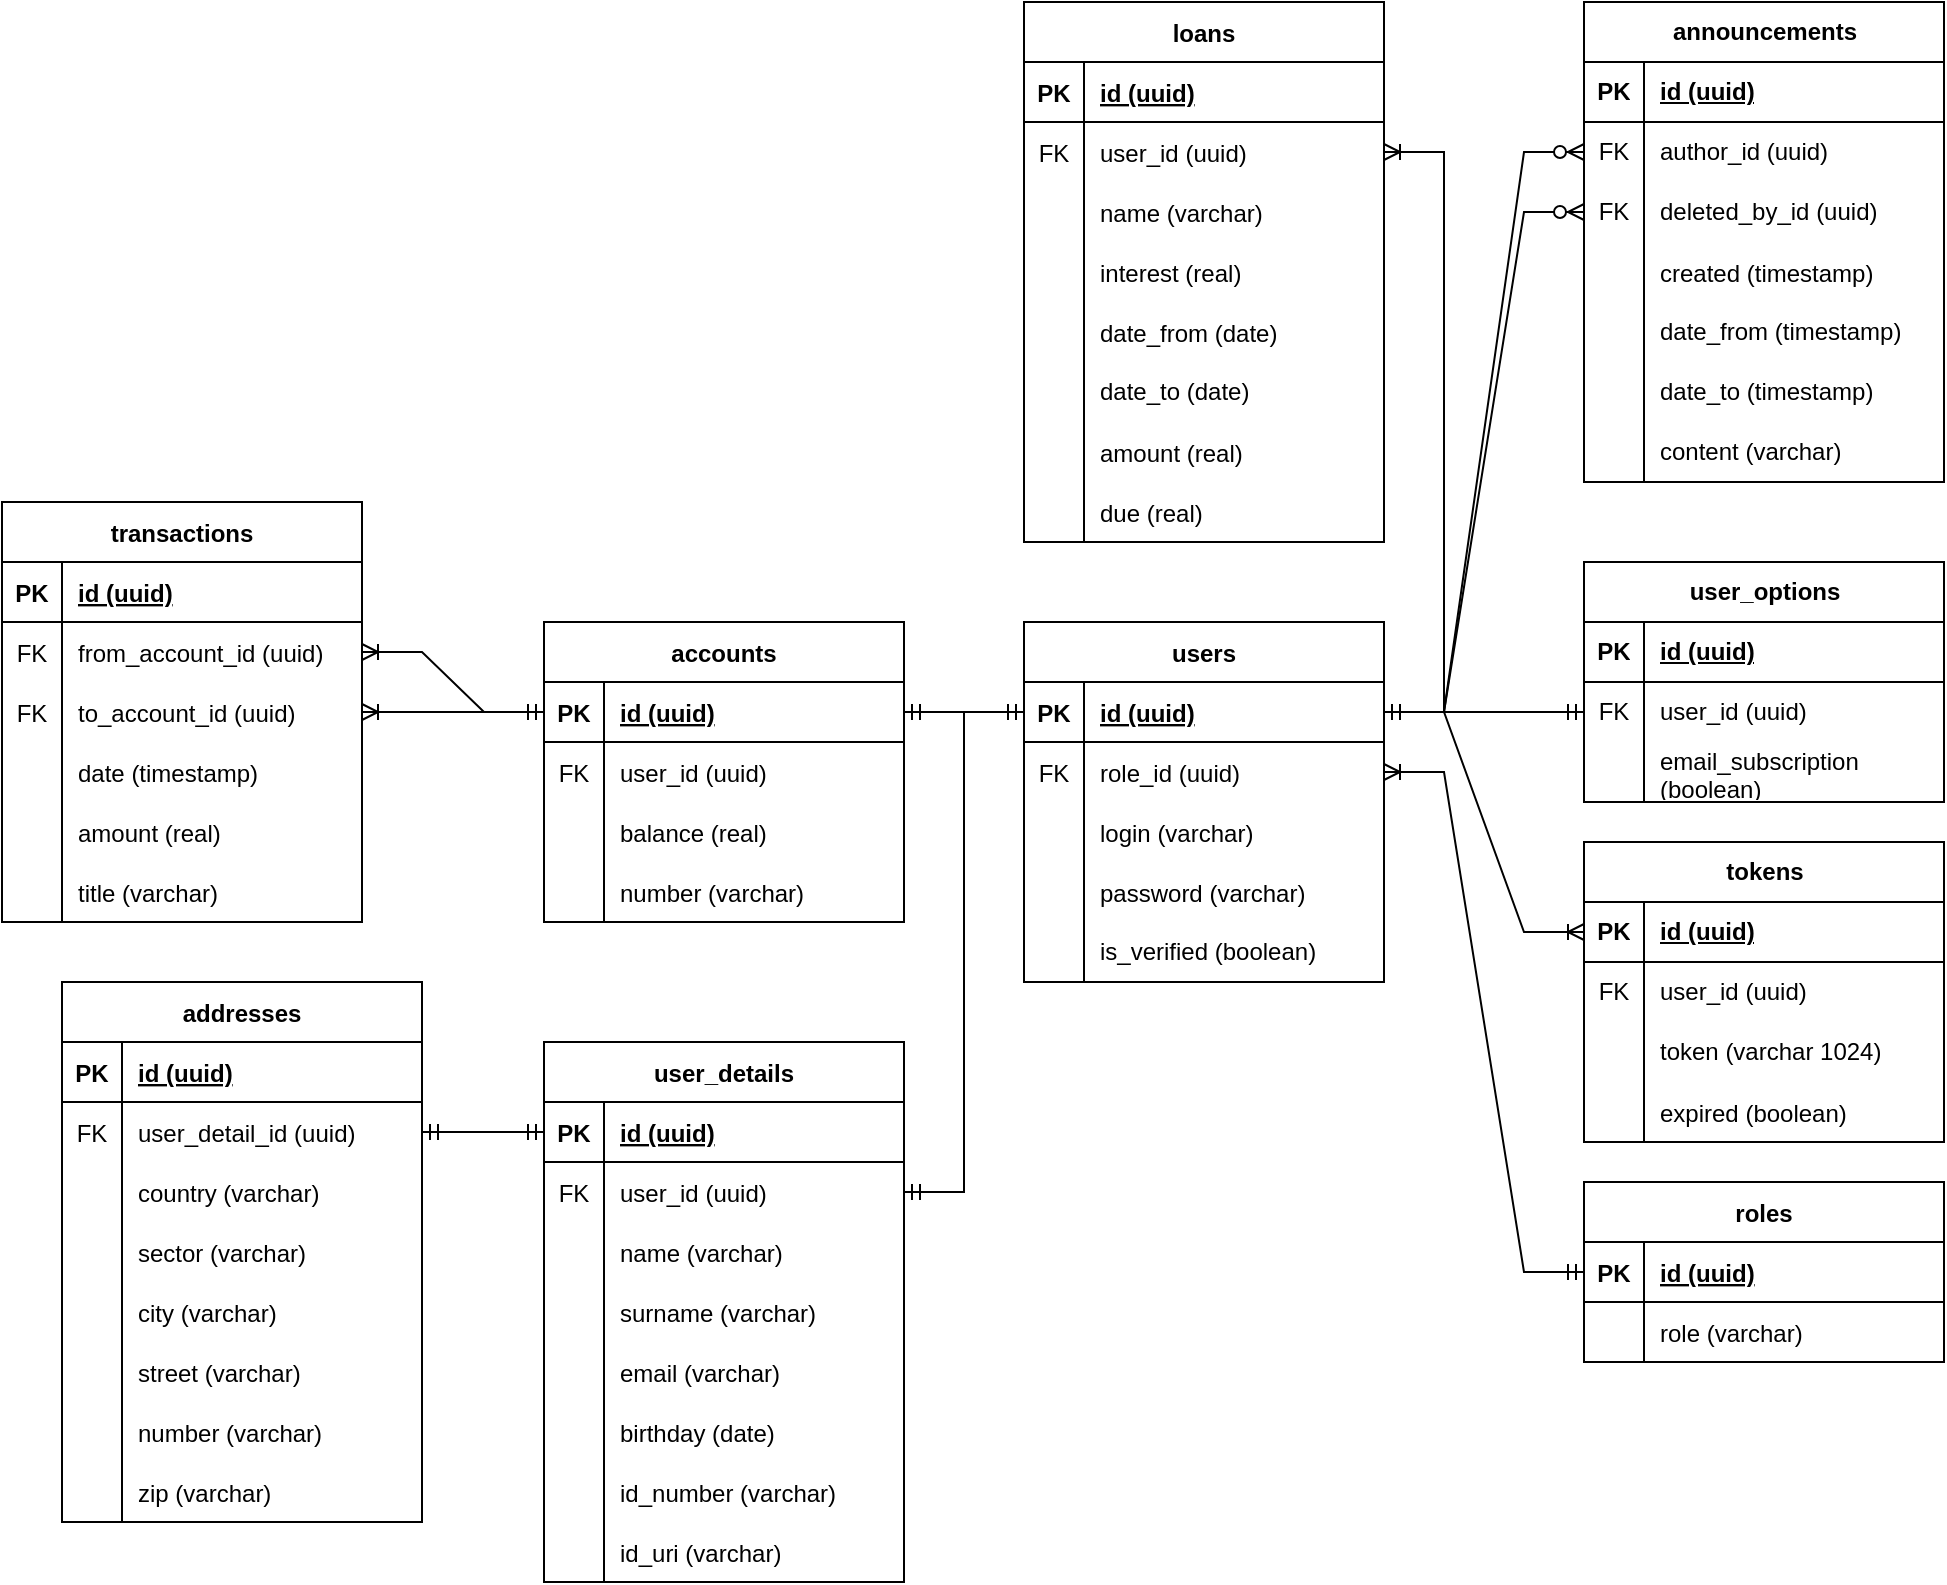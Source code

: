 <mxfile version="21.3.7" type="device">
  <diagram name="Strona-1" id="QSJuojrRpWrOeyw97lG3">
    <mxGraphModel dx="2856" dy="1714" grid="1" gridSize="10" guides="1" tooltips="1" connect="1" arrows="1" fold="1" page="1" pageScale="1" pageWidth="1169" pageHeight="827" math="0" shadow="0">
      <root>
        <mxCell id="0" />
        <mxCell id="1" parent="0" />
        <mxCell id="sdAf52SGklwTtnfurRZ9-1" value="users" style="shape=table;startSize=30;container=1;collapsible=1;childLayout=tableLayout;fixedRows=1;rowLines=0;fontStyle=1;align=center;resizeLast=1;" parent="1" vertex="1">
          <mxGeometry x="-539" y="-510" width="180" height="180" as="geometry" />
        </mxCell>
        <mxCell id="sdAf52SGklwTtnfurRZ9-2" value="" style="shape=tableRow;horizontal=0;startSize=0;swimlaneHead=0;swimlaneBody=0;fillColor=none;collapsible=0;dropTarget=0;points=[[0,0.5],[1,0.5]];portConstraint=eastwest;top=0;left=0;right=0;bottom=1;" parent="sdAf52SGklwTtnfurRZ9-1" vertex="1">
          <mxGeometry y="30" width="180" height="30" as="geometry" />
        </mxCell>
        <mxCell id="sdAf52SGklwTtnfurRZ9-3" value="PK" style="shape=partialRectangle;connectable=0;fillColor=none;top=0;left=0;bottom=0;right=0;fontStyle=1;overflow=hidden;" parent="sdAf52SGklwTtnfurRZ9-2" vertex="1">
          <mxGeometry width="30" height="30" as="geometry">
            <mxRectangle width="30" height="30" as="alternateBounds" />
          </mxGeometry>
        </mxCell>
        <mxCell id="sdAf52SGklwTtnfurRZ9-4" value="id (uuid)" style="shape=partialRectangle;connectable=0;fillColor=none;top=0;left=0;bottom=0;right=0;align=left;spacingLeft=6;fontStyle=5;overflow=hidden;" parent="sdAf52SGklwTtnfurRZ9-2" vertex="1">
          <mxGeometry x="30" width="150" height="30" as="geometry">
            <mxRectangle width="150" height="30" as="alternateBounds" />
          </mxGeometry>
        </mxCell>
        <mxCell id="sdAf52SGklwTtnfurRZ9-8" value="" style="shape=tableRow;horizontal=0;startSize=0;swimlaneHead=0;swimlaneBody=0;fillColor=none;collapsible=0;dropTarget=0;points=[[0,0.5],[1,0.5]];portConstraint=eastwest;top=0;left=0;right=0;bottom=0;" parent="sdAf52SGklwTtnfurRZ9-1" vertex="1">
          <mxGeometry y="60" width="180" height="30" as="geometry" />
        </mxCell>
        <mxCell id="sdAf52SGklwTtnfurRZ9-9" value="FK" style="shape=partialRectangle;connectable=0;fillColor=none;top=0;left=0;bottom=0;right=0;editable=1;overflow=hidden;" parent="sdAf52SGklwTtnfurRZ9-8" vertex="1">
          <mxGeometry width="30" height="30" as="geometry">
            <mxRectangle width="30" height="30" as="alternateBounds" />
          </mxGeometry>
        </mxCell>
        <mxCell id="sdAf52SGklwTtnfurRZ9-10" value="role_id (uuid)" style="shape=partialRectangle;connectable=0;fillColor=none;top=0;left=0;bottom=0;right=0;align=left;spacingLeft=6;overflow=hidden;" parent="sdAf52SGklwTtnfurRZ9-8" vertex="1">
          <mxGeometry x="30" width="150" height="30" as="geometry">
            <mxRectangle width="150" height="30" as="alternateBounds" />
          </mxGeometry>
        </mxCell>
        <mxCell id="sdAf52SGklwTtnfurRZ9-11" value="" style="shape=tableRow;horizontal=0;startSize=0;swimlaneHead=0;swimlaneBody=0;fillColor=none;collapsible=0;dropTarget=0;points=[[0,0.5],[1,0.5]];portConstraint=eastwest;top=0;left=0;right=0;bottom=0;" parent="sdAf52SGklwTtnfurRZ9-1" vertex="1">
          <mxGeometry y="90" width="180" height="30" as="geometry" />
        </mxCell>
        <mxCell id="sdAf52SGklwTtnfurRZ9-12" value="" style="shape=partialRectangle;connectable=0;fillColor=none;top=0;left=0;bottom=0;right=0;editable=1;overflow=hidden;" parent="sdAf52SGklwTtnfurRZ9-11" vertex="1">
          <mxGeometry width="30" height="30" as="geometry">
            <mxRectangle width="30" height="30" as="alternateBounds" />
          </mxGeometry>
        </mxCell>
        <mxCell id="sdAf52SGklwTtnfurRZ9-13" value="login (varchar)" style="shape=partialRectangle;connectable=0;fillColor=none;top=0;left=0;bottom=0;right=0;align=left;spacingLeft=6;overflow=hidden;" parent="sdAf52SGklwTtnfurRZ9-11" vertex="1">
          <mxGeometry x="30" width="150" height="30" as="geometry">
            <mxRectangle width="150" height="30" as="alternateBounds" />
          </mxGeometry>
        </mxCell>
        <mxCell id="f0spEq3Rj3-pvLohZoVd-1" value="" style="shape=tableRow;horizontal=0;startSize=0;swimlaneHead=0;swimlaneBody=0;fillColor=none;collapsible=0;dropTarget=0;points=[[0,0.5],[1,0.5]];portConstraint=eastwest;top=0;left=0;right=0;bottom=0;" parent="sdAf52SGklwTtnfurRZ9-1" vertex="1">
          <mxGeometry y="120" width="180" height="30" as="geometry" />
        </mxCell>
        <mxCell id="f0spEq3Rj3-pvLohZoVd-2" value="" style="shape=partialRectangle;connectable=0;fillColor=none;top=0;left=0;bottom=0;right=0;editable=1;overflow=hidden;" parent="f0spEq3Rj3-pvLohZoVd-1" vertex="1">
          <mxGeometry width="30" height="30" as="geometry">
            <mxRectangle width="30" height="30" as="alternateBounds" />
          </mxGeometry>
        </mxCell>
        <mxCell id="f0spEq3Rj3-pvLohZoVd-3" value="password (varchar)" style="shape=partialRectangle;connectable=0;fillColor=none;top=0;left=0;bottom=0;right=0;align=left;spacingLeft=6;overflow=hidden;" parent="f0spEq3Rj3-pvLohZoVd-1" vertex="1">
          <mxGeometry x="30" width="150" height="30" as="geometry">
            <mxRectangle width="150" height="30" as="alternateBounds" />
          </mxGeometry>
        </mxCell>
        <mxCell id="E_ORU86tq56k9Ohfd1Ir-136" value="" style="shape=tableRow;horizontal=0;startSize=0;swimlaneHead=0;swimlaneBody=0;fillColor=none;collapsible=0;dropTarget=0;points=[[0,0.5],[1,0.5]];portConstraint=eastwest;top=0;left=0;right=0;bottom=0;" parent="sdAf52SGklwTtnfurRZ9-1" vertex="1">
          <mxGeometry y="150" width="180" height="30" as="geometry" />
        </mxCell>
        <mxCell id="E_ORU86tq56k9Ohfd1Ir-137" value="" style="shape=partialRectangle;connectable=0;fillColor=none;top=0;left=0;bottom=0;right=0;fontStyle=0;overflow=hidden;whiteSpace=wrap;html=1;" parent="E_ORU86tq56k9Ohfd1Ir-136" vertex="1">
          <mxGeometry width="30" height="30" as="geometry">
            <mxRectangle width="30" height="30" as="alternateBounds" />
          </mxGeometry>
        </mxCell>
        <mxCell id="E_ORU86tq56k9Ohfd1Ir-138" value="is_verified (boolean)" style="shape=partialRectangle;connectable=0;fillColor=none;top=0;left=0;bottom=0;right=0;align=left;spacingLeft=6;fontStyle=0;overflow=hidden;whiteSpace=wrap;html=1;" parent="E_ORU86tq56k9Ohfd1Ir-136" vertex="1">
          <mxGeometry x="30" width="150" height="30" as="geometry">
            <mxRectangle width="150" height="30" as="alternateBounds" />
          </mxGeometry>
        </mxCell>
        <mxCell id="sdAf52SGklwTtnfurRZ9-14" value="roles" style="shape=table;startSize=30;container=1;collapsible=1;childLayout=tableLayout;fixedRows=1;rowLines=0;fontStyle=1;align=center;resizeLast=1;" parent="1" vertex="1">
          <mxGeometry x="-259" y="-230" width="180" height="90" as="geometry" />
        </mxCell>
        <mxCell id="sdAf52SGklwTtnfurRZ9-15" value="" style="shape=tableRow;horizontal=0;startSize=0;swimlaneHead=0;swimlaneBody=0;fillColor=none;collapsible=0;dropTarget=0;points=[[0,0.5],[1,0.5]];portConstraint=eastwest;top=0;left=0;right=0;bottom=1;" parent="sdAf52SGklwTtnfurRZ9-14" vertex="1">
          <mxGeometry y="30" width="180" height="30" as="geometry" />
        </mxCell>
        <mxCell id="sdAf52SGklwTtnfurRZ9-16" value="PK" style="shape=partialRectangle;connectable=0;fillColor=none;top=0;left=0;bottom=0;right=0;fontStyle=1;overflow=hidden;" parent="sdAf52SGklwTtnfurRZ9-15" vertex="1">
          <mxGeometry width="30" height="30" as="geometry">
            <mxRectangle width="30" height="30" as="alternateBounds" />
          </mxGeometry>
        </mxCell>
        <mxCell id="sdAf52SGklwTtnfurRZ9-17" value="id (uuid)" style="shape=partialRectangle;connectable=0;fillColor=none;top=0;left=0;bottom=0;right=0;align=left;spacingLeft=6;fontStyle=5;overflow=hidden;" parent="sdAf52SGklwTtnfurRZ9-15" vertex="1">
          <mxGeometry x="30" width="150" height="30" as="geometry">
            <mxRectangle width="150" height="30" as="alternateBounds" />
          </mxGeometry>
        </mxCell>
        <mxCell id="sdAf52SGklwTtnfurRZ9-18" value="" style="shape=tableRow;horizontal=0;startSize=0;swimlaneHead=0;swimlaneBody=0;fillColor=none;collapsible=0;dropTarget=0;points=[[0,0.5],[1,0.5]];portConstraint=eastwest;top=0;left=0;right=0;bottom=0;" parent="sdAf52SGklwTtnfurRZ9-14" vertex="1">
          <mxGeometry y="60" width="180" height="30" as="geometry" />
        </mxCell>
        <mxCell id="sdAf52SGklwTtnfurRZ9-19" value="" style="shape=partialRectangle;connectable=0;fillColor=none;top=0;left=0;bottom=0;right=0;editable=1;overflow=hidden;" parent="sdAf52SGklwTtnfurRZ9-18" vertex="1">
          <mxGeometry width="30" height="30" as="geometry">
            <mxRectangle width="30" height="30" as="alternateBounds" />
          </mxGeometry>
        </mxCell>
        <mxCell id="sdAf52SGklwTtnfurRZ9-20" value="role (varchar)" style="shape=partialRectangle;connectable=0;fillColor=none;top=0;left=0;bottom=0;right=0;align=left;spacingLeft=6;overflow=hidden;" parent="sdAf52SGklwTtnfurRZ9-18" vertex="1">
          <mxGeometry x="30" width="150" height="30" as="geometry">
            <mxRectangle width="150" height="30" as="alternateBounds" />
          </mxGeometry>
        </mxCell>
        <mxCell id="sdAf52SGklwTtnfurRZ9-27" value="accounts" style="shape=table;startSize=30;container=1;collapsible=1;childLayout=tableLayout;fixedRows=1;rowLines=0;fontStyle=1;align=center;resizeLast=1;" parent="1" vertex="1">
          <mxGeometry x="-779" y="-510" width="180" height="150" as="geometry" />
        </mxCell>
        <mxCell id="sdAf52SGklwTtnfurRZ9-28" value="" style="shape=tableRow;horizontal=0;startSize=0;swimlaneHead=0;swimlaneBody=0;fillColor=none;collapsible=0;dropTarget=0;points=[[0,0.5],[1,0.5]];portConstraint=eastwest;top=0;left=0;right=0;bottom=1;" parent="sdAf52SGklwTtnfurRZ9-27" vertex="1">
          <mxGeometry y="30" width="180" height="30" as="geometry" />
        </mxCell>
        <mxCell id="sdAf52SGklwTtnfurRZ9-29" value="PK" style="shape=partialRectangle;connectable=0;fillColor=none;top=0;left=0;bottom=0;right=0;fontStyle=1;overflow=hidden;" parent="sdAf52SGklwTtnfurRZ9-28" vertex="1">
          <mxGeometry width="30" height="30" as="geometry">
            <mxRectangle width="30" height="30" as="alternateBounds" />
          </mxGeometry>
        </mxCell>
        <mxCell id="sdAf52SGklwTtnfurRZ9-30" value="id (uuid)" style="shape=partialRectangle;connectable=0;fillColor=none;top=0;left=0;bottom=0;right=0;align=left;spacingLeft=6;fontStyle=5;overflow=hidden;" parent="sdAf52SGklwTtnfurRZ9-28" vertex="1">
          <mxGeometry x="30" width="150" height="30" as="geometry">
            <mxRectangle width="150" height="30" as="alternateBounds" />
          </mxGeometry>
        </mxCell>
        <mxCell id="sdAf52SGklwTtnfurRZ9-34" value="" style="shape=tableRow;horizontal=0;startSize=0;swimlaneHead=0;swimlaneBody=0;fillColor=none;collapsible=0;dropTarget=0;points=[[0,0.5],[1,0.5]];portConstraint=eastwest;top=0;left=0;right=0;bottom=0;" parent="sdAf52SGklwTtnfurRZ9-27" vertex="1">
          <mxGeometry y="60" width="180" height="30" as="geometry" />
        </mxCell>
        <mxCell id="sdAf52SGklwTtnfurRZ9-35" value="FK" style="shape=partialRectangle;connectable=0;fillColor=none;top=0;left=0;bottom=0;right=0;editable=1;overflow=hidden;" parent="sdAf52SGklwTtnfurRZ9-34" vertex="1">
          <mxGeometry width="30" height="30" as="geometry">
            <mxRectangle width="30" height="30" as="alternateBounds" />
          </mxGeometry>
        </mxCell>
        <mxCell id="sdAf52SGklwTtnfurRZ9-36" value="user_id (uuid)" style="shape=partialRectangle;connectable=0;fillColor=none;top=0;left=0;bottom=0;right=0;align=left;spacingLeft=6;overflow=hidden;" parent="sdAf52SGklwTtnfurRZ9-34" vertex="1">
          <mxGeometry x="30" width="150" height="30" as="geometry">
            <mxRectangle width="150" height="30" as="alternateBounds" />
          </mxGeometry>
        </mxCell>
        <mxCell id="sdAf52SGklwTtnfurRZ9-31" value="" style="shape=tableRow;horizontal=0;startSize=0;swimlaneHead=0;swimlaneBody=0;fillColor=none;collapsible=0;dropTarget=0;points=[[0,0.5],[1,0.5]];portConstraint=eastwest;top=0;left=0;right=0;bottom=0;" parent="sdAf52SGklwTtnfurRZ9-27" vertex="1">
          <mxGeometry y="90" width="180" height="30" as="geometry" />
        </mxCell>
        <mxCell id="sdAf52SGklwTtnfurRZ9-32" value="" style="shape=partialRectangle;connectable=0;fillColor=none;top=0;left=0;bottom=0;right=0;editable=1;overflow=hidden;" parent="sdAf52SGklwTtnfurRZ9-31" vertex="1">
          <mxGeometry width="30" height="30" as="geometry">
            <mxRectangle width="30" height="30" as="alternateBounds" />
          </mxGeometry>
        </mxCell>
        <mxCell id="sdAf52SGklwTtnfurRZ9-33" value="balance (real)" style="shape=partialRectangle;connectable=0;fillColor=none;top=0;left=0;bottom=0;right=0;align=left;spacingLeft=6;overflow=hidden;" parent="sdAf52SGklwTtnfurRZ9-31" vertex="1">
          <mxGeometry x="30" width="150" height="30" as="geometry">
            <mxRectangle width="150" height="30" as="alternateBounds" />
          </mxGeometry>
        </mxCell>
        <mxCell id="sdAf52SGklwTtnfurRZ9-37" value="" style="shape=tableRow;horizontal=0;startSize=0;swimlaneHead=0;swimlaneBody=0;fillColor=none;collapsible=0;dropTarget=0;points=[[0,0.5],[1,0.5]];portConstraint=eastwest;top=0;left=0;right=0;bottom=0;" parent="sdAf52SGklwTtnfurRZ9-27" vertex="1">
          <mxGeometry y="120" width="180" height="30" as="geometry" />
        </mxCell>
        <mxCell id="sdAf52SGklwTtnfurRZ9-38" value="" style="shape=partialRectangle;connectable=0;fillColor=none;top=0;left=0;bottom=0;right=0;editable=1;overflow=hidden;" parent="sdAf52SGklwTtnfurRZ9-37" vertex="1">
          <mxGeometry width="30" height="30" as="geometry">
            <mxRectangle width="30" height="30" as="alternateBounds" />
          </mxGeometry>
        </mxCell>
        <mxCell id="sdAf52SGklwTtnfurRZ9-39" value="number (varchar)" style="shape=partialRectangle;connectable=0;fillColor=none;top=0;left=0;bottom=0;right=0;align=left;spacingLeft=6;overflow=hidden;" parent="sdAf52SGklwTtnfurRZ9-37" vertex="1">
          <mxGeometry x="30" width="150" height="30" as="geometry">
            <mxRectangle width="150" height="30" as="alternateBounds" />
          </mxGeometry>
        </mxCell>
        <mxCell id="sdAf52SGklwTtnfurRZ9-66" value="loans" style="shape=table;startSize=30;container=1;collapsible=1;childLayout=tableLayout;fixedRows=1;rowLines=0;fontStyle=1;align=center;resizeLast=1;" parent="1" vertex="1">
          <mxGeometry x="-539" y="-820" width="180" height="270" as="geometry" />
        </mxCell>
        <mxCell id="sdAf52SGklwTtnfurRZ9-67" value="" style="shape=tableRow;horizontal=0;startSize=0;swimlaneHead=0;swimlaneBody=0;fillColor=none;collapsible=0;dropTarget=0;points=[[0,0.5],[1,0.5]];portConstraint=eastwest;top=0;left=0;right=0;bottom=1;" parent="sdAf52SGklwTtnfurRZ9-66" vertex="1">
          <mxGeometry y="30" width="180" height="30" as="geometry" />
        </mxCell>
        <mxCell id="sdAf52SGklwTtnfurRZ9-68" value="PK" style="shape=partialRectangle;connectable=0;fillColor=none;top=0;left=0;bottom=0;right=0;fontStyle=1;overflow=hidden;" parent="sdAf52SGklwTtnfurRZ9-67" vertex="1">
          <mxGeometry width="30" height="30" as="geometry">
            <mxRectangle width="30" height="30" as="alternateBounds" />
          </mxGeometry>
        </mxCell>
        <mxCell id="sdAf52SGklwTtnfurRZ9-69" value="id (uuid)" style="shape=partialRectangle;connectable=0;fillColor=none;top=0;left=0;bottom=0;right=0;align=left;spacingLeft=6;fontStyle=5;overflow=hidden;" parent="sdAf52SGklwTtnfurRZ9-67" vertex="1">
          <mxGeometry x="30" width="150" height="30" as="geometry">
            <mxRectangle width="150" height="30" as="alternateBounds" />
          </mxGeometry>
        </mxCell>
        <mxCell id="sdAf52SGklwTtnfurRZ9-70" value="" style="shape=tableRow;horizontal=0;startSize=0;swimlaneHead=0;swimlaneBody=0;fillColor=none;collapsible=0;dropTarget=0;points=[[0,0.5],[1,0.5]];portConstraint=eastwest;top=0;left=0;right=0;bottom=0;" parent="sdAf52SGklwTtnfurRZ9-66" vertex="1">
          <mxGeometry y="60" width="180" height="30" as="geometry" />
        </mxCell>
        <mxCell id="sdAf52SGklwTtnfurRZ9-71" value="FK" style="shape=partialRectangle;connectable=0;fillColor=none;top=0;left=0;bottom=0;right=0;editable=1;overflow=hidden;" parent="sdAf52SGklwTtnfurRZ9-70" vertex="1">
          <mxGeometry width="30" height="30" as="geometry">
            <mxRectangle width="30" height="30" as="alternateBounds" />
          </mxGeometry>
        </mxCell>
        <mxCell id="sdAf52SGklwTtnfurRZ9-72" value="user_id (uuid)" style="shape=partialRectangle;connectable=0;fillColor=none;top=0;left=0;bottom=0;right=0;align=left;spacingLeft=6;overflow=hidden;" parent="sdAf52SGklwTtnfurRZ9-70" vertex="1">
          <mxGeometry x="30" width="150" height="30" as="geometry">
            <mxRectangle width="150" height="30" as="alternateBounds" />
          </mxGeometry>
        </mxCell>
        <mxCell id="E_ORU86tq56k9Ohfd1Ir-102" value="" style="shape=tableRow;horizontal=0;startSize=0;swimlaneHead=0;swimlaneBody=0;fillColor=none;collapsible=0;dropTarget=0;points=[[0,0.5],[1,0.5]];portConstraint=eastwest;top=0;left=0;right=0;bottom=0;" parent="sdAf52SGklwTtnfurRZ9-66" vertex="1">
          <mxGeometry y="90" width="180" height="30" as="geometry" />
        </mxCell>
        <mxCell id="E_ORU86tq56k9Ohfd1Ir-103" value="" style="shape=partialRectangle;connectable=0;fillColor=none;top=0;left=0;bottom=0;right=0;editable=1;overflow=hidden;" parent="E_ORU86tq56k9Ohfd1Ir-102" vertex="1">
          <mxGeometry width="30" height="30" as="geometry">
            <mxRectangle width="30" height="30" as="alternateBounds" />
          </mxGeometry>
        </mxCell>
        <mxCell id="E_ORU86tq56k9Ohfd1Ir-104" value="name  (varchar)" style="shape=partialRectangle;connectable=0;fillColor=none;top=0;left=0;bottom=0;right=0;align=left;spacingLeft=6;overflow=hidden;" parent="E_ORU86tq56k9Ohfd1Ir-102" vertex="1">
          <mxGeometry x="30" width="150" height="30" as="geometry">
            <mxRectangle width="150" height="30" as="alternateBounds" />
          </mxGeometry>
        </mxCell>
        <mxCell id="sdAf52SGklwTtnfurRZ9-73" value="" style="shape=tableRow;horizontal=0;startSize=0;swimlaneHead=0;swimlaneBody=0;fillColor=none;collapsible=0;dropTarget=0;points=[[0,0.5],[1,0.5]];portConstraint=eastwest;top=0;left=0;right=0;bottom=0;" parent="sdAf52SGklwTtnfurRZ9-66" vertex="1">
          <mxGeometry y="120" width="180" height="30" as="geometry" />
        </mxCell>
        <mxCell id="sdAf52SGklwTtnfurRZ9-74" value="" style="shape=partialRectangle;connectable=0;fillColor=none;top=0;left=0;bottom=0;right=0;editable=1;overflow=hidden;" parent="sdAf52SGklwTtnfurRZ9-73" vertex="1">
          <mxGeometry width="30" height="30" as="geometry">
            <mxRectangle width="30" height="30" as="alternateBounds" />
          </mxGeometry>
        </mxCell>
        <mxCell id="sdAf52SGklwTtnfurRZ9-75" value="interest (real)" style="shape=partialRectangle;connectable=0;fillColor=none;top=0;left=0;bottom=0;right=0;align=left;spacingLeft=6;overflow=hidden;" parent="sdAf52SGklwTtnfurRZ9-73" vertex="1">
          <mxGeometry x="30" width="150" height="30" as="geometry">
            <mxRectangle width="150" height="30" as="alternateBounds" />
          </mxGeometry>
        </mxCell>
        <mxCell id="sdAf52SGklwTtnfurRZ9-76" value="" style="shape=tableRow;horizontal=0;startSize=0;swimlaneHead=0;swimlaneBody=0;fillColor=none;collapsible=0;dropTarget=0;points=[[0,0.5],[1,0.5]];portConstraint=eastwest;top=0;left=0;right=0;bottom=0;" parent="sdAf52SGklwTtnfurRZ9-66" vertex="1">
          <mxGeometry y="150" width="180" height="30" as="geometry" />
        </mxCell>
        <mxCell id="sdAf52SGklwTtnfurRZ9-77" value="" style="shape=partialRectangle;connectable=0;fillColor=none;top=0;left=0;bottom=0;right=0;editable=1;overflow=hidden;" parent="sdAf52SGklwTtnfurRZ9-76" vertex="1">
          <mxGeometry width="30" height="30" as="geometry">
            <mxRectangle width="30" height="30" as="alternateBounds" />
          </mxGeometry>
        </mxCell>
        <mxCell id="sdAf52SGklwTtnfurRZ9-78" value="date_from (date)" style="shape=partialRectangle;connectable=0;fillColor=none;top=0;left=0;bottom=0;right=0;align=left;spacingLeft=6;overflow=hidden;" parent="sdAf52SGklwTtnfurRZ9-76" vertex="1">
          <mxGeometry x="30" width="150" height="30" as="geometry">
            <mxRectangle width="150" height="30" as="alternateBounds" />
          </mxGeometry>
        </mxCell>
        <mxCell id="E_ORU86tq56k9Ohfd1Ir-99" value="" style="shape=tableRow;horizontal=0;startSize=0;swimlaneHead=0;swimlaneBody=0;fillColor=none;collapsible=0;dropTarget=0;points=[[0,0.5],[1,0.5]];portConstraint=eastwest;top=0;left=0;right=0;bottom=0;" parent="sdAf52SGklwTtnfurRZ9-66" vertex="1">
          <mxGeometry y="180" width="180" height="30" as="geometry" />
        </mxCell>
        <mxCell id="E_ORU86tq56k9Ohfd1Ir-100" value="" style="shape=partialRectangle;connectable=0;fillColor=none;top=0;left=0;bottom=0;right=0;fontStyle=0;overflow=hidden;whiteSpace=wrap;html=1;" parent="E_ORU86tq56k9Ohfd1Ir-99" vertex="1">
          <mxGeometry width="30" height="30" as="geometry">
            <mxRectangle width="30" height="30" as="alternateBounds" />
          </mxGeometry>
        </mxCell>
        <mxCell id="E_ORU86tq56k9Ohfd1Ir-101" value="date_to (date)" style="shape=partialRectangle;connectable=0;fillColor=none;top=0;left=0;bottom=0;right=0;align=left;spacingLeft=6;fontStyle=0;overflow=hidden;whiteSpace=wrap;html=1;" parent="E_ORU86tq56k9Ohfd1Ir-99" vertex="1">
          <mxGeometry x="30" width="150" height="30" as="geometry">
            <mxRectangle width="150" height="30" as="alternateBounds" />
          </mxGeometry>
        </mxCell>
        <mxCell id="E_ORU86tq56k9Ohfd1Ir-105" value="" style="shape=tableRow;horizontal=0;startSize=0;swimlaneHead=0;swimlaneBody=0;fillColor=none;collapsible=0;dropTarget=0;points=[[0,0.5],[1,0.5]];portConstraint=eastwest;top=0;left=0;right=0;bottom=0;" parent="sdAf52SGklwTtnfurRZ9-66" vertex="1">
          <mxGeometry y="210" width="180" height="30" as="geometry" />
        </mxCell>
        <mxCell id="E_ORU86tq56k9Ohfd1Ir-106" value="" style="shape=partialRectangle;connectable=0;fillColor=none;top=0;left=0;bottom=0;right=0;editable=1;overflow=hidden;" parent="E_ORU86tq56k9Ohfd1Ir-105" vertex="1">
          <mxGeometry width="30" height="30" as="geometry">
            <mxRectangle width="30" height="30" as="alternateBounds" />
          </mxGeometry>
        </mxCell>
        <mxCell id="E_ORU86tq56k9Ohfd1Ir-107" value="amount (real)" style="shape=partialRectangle;connectable=0;fillColor=none;top=0;left=0;bottom=0;right=0;align=left;spacingLeft=6;overflow=hidden;" parent="E_ORU86tq56k9Ohfd1Ir-105" vertex="1">
          <mxGeometry x="30" width="150" height="30" as="geometry">
            <mxRectangle width="150" height="30" as="alternateBounds" />
          </mxGeometry>
        </mxCell>
        <mxCell id="XNFDsyw3muQoshfRc-ZS-2" value="" style="shape=tableRow;horizontal=0;startSize=0;swimlaneHead=0;swimlaneBody=0;fillColor=none;collapsible=0;dropTarget=0;points=[[0,0.5],[1,0.5]];portConstraint=eastwest;top=0;left=0;right=0;bottom=0;" parent="sdAf52SGklwTtnfurRZ9-66" vertex="1">
          <mxGeometry y="240" width="180" height="30" as="geometry" />
        </mxCell>
        <mxCell id="XNFDsyw3muQoshfRc-ZS-3" value="" style="shape=partialRectangle;connectable=0;fillColor=none;top=0;left=0;bottom=0;right=0;editable=1;overflow=hidden;" parent="XNFDsyw3muQoshfRc-ZS-2" vertex="1">
          <mxGeometry width="30" height="30" as="geometry">
            <mxRectangle width="30" height="30" as="alternateBounds" />
          </mxGeometry>
        </mxCell>
        <mxCell id="XNFDsyw3muQoshfRc-ZS-4" value="due (real)" style="shape=partialRectangle;connectable=0;fillColor=none;top=0;left=0;bottom=0;right=0;align=left;spacingLeft=6;overflow=hidden;" parent="XNFDsyw3muQoshfRc-ZS-2" vertex="1">
          <mxGeometry x="30" width="150" height="30" as="geometry">
            <mxRectangle width="150" height="30" as="alternateBounds" />
          </mxGeometry>
        </mxCell>
        <mxCell id="sdAf52SGklwTtnfurRZ9-79" value="user_details" style="shape=table;startSize=30;container=1;collapsible=1;childLayout=tableLayout;fixedRows=1;rowLines=0;fontStyle=1;align=center;resizeLast=1;" parent="1" vertex="1">
          <mxGeometry x="-779" y="-300" width="180" height="270" as="geometry" />
        </mxCell>
        <mxCell id="sdAf52SGklwTtnfurRZ9-80" value="" style="shape=tableRow;horizontal=0;startSize=0;swimlaneHead=0;swimlaneBody=0;fillColor=none;collapsible=0;dropTarget=0;points=[[0,0.5],[1,0.5]];portConstraint=eastwest;top=0;left=0;right=0;bottom=1;" parent="sdAf52SGklwTtnfurRZ9-79" vertex="1">
          <mxGeometry y="30" width="180" height="30" as="geometry" />
        </mxCell>
        <mxCell id="sdAf52SGklwTtnfurRZ9-81" value="PK" style="shape=partialRectangle;connectable=0;fillColor=none;top=0;left=0;bottom=0;right=0;fontStyle=1;overflow=hidden;" parent="sdAf52SGklwTtnfurRZ9-80" vertex="1">
          <mxGeometry width="30" height="30" as="geometry">
            <mxRectangle width="30" height="30" as="alternateBounds" />
          </mxGeometry>
        </mxCell>
        <mxCell id="sdAf52SGklwTtnfurRZ9-82" value="id (uuid)" style="shape=partialRectangle;connectable=0;fillColor=none;top=0;left=0;bottom=0;right=0;align=left;spacingLeft=6;fontStyle=5;overflow=hidden;" parent="sdAf52SGklwTtnfurRZ9-80" vertex="1">
          <mxGeometry x="30" width="150" height="30" as="geometry">
            <mxRectangle width="150" height="30" as="alternateBounds" />
          </mxGeometry>
        </mxCell>
        <mxCell id="sdAf52SGklwTtnfurRZ9-5" value="" style="shape=tableRow;horizontal=0;startSize=0;swimlaneHead=0;swimlaneBody=0;fillColor=none;collapsible=0;dropTarget=0;points=[[0,0.5],[1,0.5]];portConstraint=eastwest;top=0;left=0;right=0;bottom=0;" parent="sdAf52SGklwTtnfurRZ9-79" vertex="1">
          <mxGeometry y="60" width="180" height="30" as="geometry" />
        </mxCell>
        <mxCell id="sdAf52SGklwTtnfurRZ9-6" value="FK" style="shape=partialRectangle;connectable=0;fillColor=none;top=0;left=0;bottom=0;right=0;editable=1;overflow=hidden;" parent="sdAf52SGklwTtnfurRZ9-5" vertex="1">
          <mxGeometry width="30" height="30" as="geometry">
            <mxRectangle width="30" height="30" as="alternateBounds" />
          </mxGeometry>
        </mxCell>
        <mxCell id="sdAf52SGklwTtnfurRZ9-7" value="user_id (uuid)" style="shape=partialRectangle;connectable=0;fillColor=none;top=0;left=0;bottom=0;right=0;align=left;spacingLeft=6;overflow=hidden;" parent="sdAf52SGklwTtnfurRZ9-5" vertex="1">
          <mxGeometry x="30" width="150" height="30" as="geometry">
            <mxRectangle width="150" height="30" as="alternateBounds" />
          </mxGeometry>
        </mxCell>
        <mxCell id="sdAf52SGklwTtnfurRZ9-83" value="" style="shape=tableRow;horizontal=0;startSize=0;swimlaneHead=0;swimlaneBody=0;fillColor=none;collapsible=0;dropTarget=0;points=[[0,0.5],[1,0.5]];portConstraint=eastwest;top=0;left=0;right=0;bottom=0;" parent="sdAf52SGklwTtnfurRZ9-79" vertex="1">
          <mxGeometry y="90" width="180" height="30" as="geometry" />
        </mxCell>
        <mxCell id="sdAf52SGklwTtnfurRZ9-84" value="" style="shape=partialRectangle;connectable=0;fillColor=none;top=0;left=0;bottom=0;right=0;editable=1;overflow=hidden;" parent="sdAf52SGklwTtnfurRZ9-83" vertex="1">
          <mxGeometry width="30" height="30" as="geometry">
            <mxRectangle width="30" height="30" as="alternateBounds" />
          </mxGeometry>
        </mxCell>
        <mxCell id="sdAf52SGklwTtnfurRZ9-85" value="name (varchar)" style="shape=partialRectangle;connectable=0;fillColor=none;top=0;left=0;bottom=0;right=0;align=left;spacingLeft=6;overflow=hidden;" parent="sdAf52SGklwTtnfurRZ9-83" vertex="1">
          <mxGeometry x="30" width="150" height="30" as="geometry">
            <mxRectangle width="150" height="30" as="alternateBounds" />
          </mxGeometry>
        </mxCell>
        <mxCell id="sdAf52SGklwTtnfurRZ9-86" value="" style="shape=tableRow;horizontal=0;startSize=0;swimlaneHead=0;swimlaneBody=0;fillColor=none;collapsible=0;dropTarget=0;points=[[0,0.5],[1,0.5]];portConstraint=eastwest;top=0;left=0;right=0;bottom=0;" parent="sdAf52SGklwTtnfurRZ9-79" vertex="1">
          <mxGeometry y="120" width="180" height="30" as="geometry" />
        </mxCell>
        <mxCell id="sdAf52SGklwTtnfurRZ9-87" value="" style="shape=partialRectangle;connectable=0;fillColor=none;top=0;left=0;bottom=0;right=0;editable=1;overflow=hidden;" parent="sdAf52SGklwTtnfurRZ9-86" vertex="1">
          <mxGeometry width="30" height="30" as="geometry">
            <mxRectangle width="30" height="30" as="alternateBounds" />
          </mxGeometry>
        </mxCell>
        <mxCell id="sdAf52SGklwTtnfurRZ9-88" value="surname (varchar)" style="shape=partialRectangle;connectable=0;fillColor=none;top=0;left=0;bottom=0;right=0;align=left;spacingLeft=6;overflow=hidden;" parent="sdAf52SGklwTtnfurRZ9-86" vertex="1">
          <mxGeometry x="30" width="150" height="30" as="geometry">
            <mxRectangle width="150" height="30" as="alternateBounds" />
          </mxGeometry>
        </mxCell>
        <mxCell id="sdAf52SGklwTtnfurRZ9-89" value="" style="shape=tableRow;horizontal=0;startSize=0;swimlaneHead=0;swimlaneBody=0;fillColor=none;collapsible=0;dropTarget=0;points=[[0,0.5],[1,0.5]];portConstraint=eastwest;top=0;left=0;right=0;bottom=0;" parent="sdAf52SGklwTtnfurRZ9-79" vertex="1">
          <mxGeometry y="150" width="180" height="30" as="geometry" />
        </mxCell>
        <mxCell id="sdAf52SGklwTtnfurRZ9-90" value="" style="shape=partialRectangle;connectable=0;fillColor=none;top=0;left=0;bottom=0;right=0;editable=1;overflow=hidden;" parent="sdAf52SGklwTtnfurRZ9-89" vertex="1">
          <mxGeometry width="30" height="30" as="geometry">
            <mxRectangle width="30" height="30" as="alternateBounds" />
          </mxGeometry>
        </mxCell>
        <mxCell id="sdAf52SGklwTtnfurRZ9-91" value="email (varchar)" style="shape=partialRectangle;connectable=0;fillColor=none;top=0;left=0;bottom=0;right=0;align=left;spacingLeft=6;overflow=hidden;" parent="sdAf52SGklwTtnfurRZ9-89" vertex="1">
          <mxGeometry x="30" width="150" height="30" as="geometry">
            <mxRectangle width="150" height="30" as="alternateBounds" />
          </mxGeometry>
        </mxCell>
        <mxCell id="f0spEq3Rj3-pvLohZoVd-25" value="" style="shape=tableRow;horizontal=0;startSize=0;swimlaneHead=0;swimlaneBody=0;fillColor=none;collapsible=0;dropTarget=0;points=[[0,0.5],[1,0.5]];portConstraint=eastwest;top=0;left=0;right=0;bottom=0;" parent="sdAf52SGklwTtnfurRZ9-79" vertex="1">
          <mxGeometry y="180" width="180" height="30" as="geometry" />
        </mxCell>
        <mxCell id="f0spEq3Rj3-pvLohZoVd-26" value="" style="shape=partialRectangle;connectable=0;fillColor=none;top=0;left=0;bottom=0;right=0;editable=1;overflow=hidden;" parent="f0spEq3Rj3-pvLohZoVd-25" vertex="1">
          <mxGeometry width="30" height="30" as="geometry">
            <mxRectangle width="30" height="30" as="alternateBounds" />
          </mxGeometry>
        </mxCell>
        <mxCell id="f0spEq3Rj3-pvLohZoVd-27" value="birthday (date)" style="shape=partialRectangle;connectable=0;fillColor=none;top=0;left=0;bottom=0;right=0;align=left;spacingLeft=6;overflow=hidden;" parent="f0spEq3Rj3-pvLohZoVd-25" vertex="1">
          <mxGeometry x="30" width="150" height="30" as="geometry">
            <mxRectangle width="150" height="30" as="alternateBounds" />
          </mxGeometry>
        </mxCell>
        <mxCell id="f0spEq3Rj3-pvLohZoVd-28" value="" style="shape=tableRow;horizontal=0;startSize=0;swimlaneHead=0;swimlaneBody=0;fillColor=none;collapsible=0;dropTarget=0;points=[[0,0.5],[1,0.5]];portConstraint=eastwest;top=0;left=0;right=0;bottom=0;" parent="sdAf52SGklwTtnfurRZ9-79" vertex="1">
          <mxGeometry y="210" width="180" height="30" as="geometry" />
        </mxCell>
        <mxCell id="f0spEq3Rj3-pvLohZoVd-29" value="" style="shape=partialRectangle;connectable=0;fillColor=none;top=0;left=0;bottom=0;right=0;editable=1;overflow=hidden;" parent="f0spEq3Rj3-pvLohZoVd-28" vertex="1">
          <mxGeometry width="30" height="30" as="geometry">
            <mxRectangle width="30" height="30" as="alternateBounds" />
          </mxGeometry>
        </mxCell>
        <mxCell id="f0spEq3Rj3-pvLohZoVd-30" value="id_number (varchar)" style="shape=partialRectangle;connectable=0;fillColor=none;top=0;left=0;bottom=0;right=0;align=left;spacingLeft=6;overflow=hidden;" parent="f0spEq3Rj3-pvLohZoVd-28" vertex="1">
          <mxGeometry x="30" width="150" height="30" as="geometry">
            <mxRectangle width="150" height="30" as="alternateBounds" />
          </mxGeometry>
        </mxCell>
        <mxCell id="EKcOv9xDgkTdvpYvS9Qg-1" value="" style="shape=tableRow;horizontal=0;startSize=0;swimlaneHead=0;swimlaneBody=0;fillColor=none;collapsible=0;dropTarget=0;points=[[0,0.5],[1,0.5]];portConstraint=eastwest;top=0;left=0;right=0;bottom=0;" parent="sdAf52SGklwTtnfurRZ9-79" vertex="1">
          <mxGeometry y="240" width="180" height="30" as="geometry" />
        </mxCell>
        <mxCell id="EKcOv9xDgkTdvpYvS9Qg-2" value="" style="shape=partialRectangle;connectable=0;fillColor=none;top=0;left=0;bottom=0;right=0;editable=1;overflow=hidden;" parent="EKcOv9xDgkTdvpYvS9Qg-1" vertex="1">
          <mxGeometry width="30" height="30" as="geometry">
            <mxRectangle width="30" height="30" as="alternateBounds" />
          </mxGeometry>
        </mxCell>
        <mxCell id="EKcOv9xDgkTdvpYvS9Qg-3" value="id_uri (varchar)" style="shape=partialRectangle;connectable=0;fillColor=none;top=0;left=0;bottom=0;right=0;align=left;spacingLeft=6;overflow=hidden;" parent="EKcOv9xDgkTdvpYvS9Qg-1" vertex="1">
          <mxGeometry x="30" width="150" height="30" as="geometry">
            <mxRectangle width="150" height="30" as="alternateBounds" />
          </mxGeometry>
        </mxCell>
        <mxCell id="sdAf52SGklwTtnfurRZ9-92" value="transactions" style="shape=table;startSize=30;container=1;collapsible=1;childLayout=tableLayout;fixedRows=1;rowLines=0;fontStyle=1;align=center;resizeLast=1;" parent="1" vertex="1">
          <mxGeometry x="-1050" y="-570" width="180" height="210" as="geometry" />
        </mxCell>
        <mxCell id="sdAf52SGklwTtnfurRZ9-93" value="" style="shape=tableRow;horizontal=0;startSize=0;swimlaneHead=0;swimlaneBody=0;fillColor=none;collapsible=0;dropTarget=0;points=[[0,0.5],[1,0.5]];portConstraint=eastwest;top=0;left=0;right=0;bottom=1;" parent="sdAf52SGklwTtnfurRZ9-92" vertex="1">
          <mxGeometry y="30" width="180" height="30" as="geometry" />
        </mxCell>
        <mxCell id="sdAf52SGklwTtnfurRZ9-94" value="PK" style="shape=partialRectangle;connectable=0;fillColor=none;top=0;left=0;bottom=0;right=0;fontStyle=1;overflow=hidden;" parent="sdAf52SGklwTtnfurRZ9-93" vertex="1">
          <mxGeometry width="30" height="30" as="geometry">
            <mxRectangle width="30" height="30" as="alternateBounds" />
          </mxGeometry>
        </mxCell>
        <mxCell id="sdAf52SGklwTtnfurRZ9-95" value="id (uuid)" style="shape=partialRectangle;connectable=0;fillColor=none;top=0;left=0;bottom=0;right=0;align=left;spacingLeft=6;fontStyle=5;overflow=hidden;" parent="sdAf52SGklwTtnfurRZ9-93" vertex="1">
          <mxGeometry x="30" width="150" height="30" as="geometry">
            <mxRectangle width="150" height="30" as="alternateBounds" />
          </mxGeometry>
        </mxCell>
        <mxCell id="sdAf52SGklwTtnfurRZ9-96" value="" style="shape=tableRow;horizontal=0;startSize=0;swimlaneHead=0;swimlaneBody=0;fillColor=none;collapsible=0;dropTarget=0;points=[[0,0.5],[1,0.5]];portConstraint=eastwest;top=0;left=0;right=0;bottom=0;" parent="sdAf52SGklwTtnfurRZ9-92" vertex="1">
          <mxGeometry y="60" width="180" height="30" as="geometry" />
        </mxCell>
        <mxCell id="sdAf52SGklwTtnfurRZ9-97" value="FK" style="shape=partialRectangle;connectable=0;fillColor=none;top=0;left=0;bottom=0;right=0;editable=1;overflow=hidden;" parent="sdAf52SGklwTtnfurRZ9-96" vertex="1">
          <mxGeometry width="30" height="30" as="geometry">
            <mxRectangle width="30" height="30" as="alternateBounds" />
          </mxGeometry>
        </mxCell>
        <mxCell id="sdAf52SGklwTtnfurRZ9-98" value="from_account_id (uuid)" style="shape=partialRectangle;connectable=0;fillColor=none;top=0;left=0;bottom=0;right=0;align=left;spacingLeft=6;overflow=hidden;" parent="sdAf52SGklwTtnfurRZ9-96" vertex="1">
          <mxGeometry x="30" width="150" height="30" as="geometry">
            <mxRectangle width="150" height="30" as="alternateBounds" />
          </mxGeometry>
        </mxCell>
        <mxCell id="sdAf52SGklwTtnfurRZ9-99" value="" style="shape=tableRow;horizontal=0;startSize=0;swimlaneHead=0;swimlaneBody=0;fillColor=none;collapsible=0;dropTarget=0;points=[[0,0.5],[1,0.5]];portConstraint=eastwest;top=0;left=0;right=0;bottom=0;" parent="sdAf52SGklwTtnfurRZ9-92" vertex="1">
          <mxGeometry y="90" width="180" height="30" as="geometry" />
        </mxCell>
        <mxCell id="sdAf52SGklwTtnfurRZ9-100" value="FK" style="shape=partialRectangle;connectable=0;fillColor=none;top=0;left=0;bottom=0;right=0;editable=1;overflow=hidden;" parent="sdAf52SGklwTtnfurRZ9-99" vertex="1">
          <mxGeometry width="30" height="30" as="geometry">
            <mxRectangle width="30" height="30" as="alternateBounds" />
          </mxGeometry>
        </mxCell>
        <mxCell id="sdAf52SGklwTtnfurRZ9-101" value="to_account_id (uuid)" style="shape=partialRectangle;connectable=0;fillColor=none;top=0;left=0;bottom=0;right=0;align=left;spacingLeft=6;overflow=hidden;" parent="sdAf52SGklwTtnfurRZ9-99" vertex="1">
          <mxGeometry x="30" width="150" height="30" as="geometry">
            <mxRectangle width="150" height="30" as="alternateBounds" />
          </mxGeometry>
        </mxCell>
        <mxCell id="sdAf52SGklwTtnfurRZ9-102" value="" style="shape=tableRow;horizontal=0;startSize=0;swimlaneHead=0;swimlaneBody=0;fillColor=none;collapsible=0;dropTarget=0;points=[[0,0.5],[1,0.5]];portConstraint=eastwest;top=0;left=0;right=0;bottom=0;" parent="sdAf52SGklwTtnfurRZ9-92" vertex="1">
          <mxGeometry y="120" width="180" height="30" as="geometry" />
        </mxCell>
        <mxCell id="sdAf52SGklwTtnfurRZ9-103" value="" style="shape=partialRectangle;connectable=0;fillColor=none;top=0;left=0;bottom=0;right=0;editable=1;overflow=hidden;" parent="sdAf52SGklwTtnfurRZ9-102" vertex="1">
          <mxGeometry width="30" height="30" as="geometry">
            <mxRectangle width="30" height="30" as="alternateBounds" />
          </mxGeometry>
        </mxCell>
        <mxCell id="sdAf52SGklwTtnfurRZ9-104" value="date (timestamp)" style="shape=partialRectangle;connectable=0;fillColor=none;top=0;left=0;bottom=0;right=0;align=left;spacingLeft=6;overflow=hidden;" parent="sdAf52SGklwTtnfurRZ9-102" vertex="1">
          <mxGeometry x="30" width="150" height="30" as="geometry">
            <mxRectangle width="150" height="30" as="alternateBounds" />
          </mxGeometry>
        </mxCell>
        <mxCell id="E_ORU86tq56k9Ohfd1Ir-23" value="" style="shape=tableRow;horizontal=0;startSize=0;swimlaneHead=0;swimlaneBody=0;fillColor=none;collapsible=0;dropTarget=0;points=[[0,0.5],[1,0.5]];portConstraint=eastwest;top=0;left=0;right=0;bottom=0;" parent="sdAf52SGklwTtnfurRZ9-92" vertex="1">
          <mxGeometry y="150" width="180" height="30" as="geometry" />
        </mxCell>
        <mxCell id="E_ORU86tq56k9Ohfd1Ir-24" value="" style="shape=partialRectangle;connectable=0;fillColor=none;top=0;left=0;bottom=0;right=0;editable=1;overflow=hidden;" parent="E_ORU86tq56k9Ohfd1Ir-23" vertex="1">
          <mxGeometry width="30" height="30" as="geometry">
            <mxRectangle width="30" height="30" as="alternateBounds" />
          </mxGeometry>
        </mxCell>
        <mxCell id="E_ORU86tq56k9Ohfd1Ir-25" value="amount (real)" style="shape=partialRectangle;connectable=0;fillColor=none;top=0;left=0;bottom=0;right=0;align=left;spacingLeft=6;overflow=hidden;" parent="E_ORU86tq56k9Ohfd1Ir-23" vertex="1">
          <mxGeometry x="30" width="150" height="30" as="geometry">
            <mxRectangle width="150" height="30" as="alternateBounds" />
          </mxGeometry>
        </mxCell>
        <mxCell id="XI30iFJ72QLn9NCZrL9T-1" value="" style="shape=tableRow;horizontal=0;startSize=0;swimlaneHead=0;swimlaneBody=0;fillColor=none;collapsible=0;dropTarget=0;points=[[0,0.5],[1,0.5]];portConstraint=eastwest;top=0;left=0;right=0;bottom=0;" parent="sdAf52SGklwTtnfurRZ9-92" vertex="1">
          <mxGeometry y="180" width="180" height="30" as="geometry" />
        </mxCell>
        <mxCell id="XI30iFJ72QLn9NCZrL9T-2" value="" style="shape=partialRectangle;connectable=0;fillColor=none;top=0;left=0;bottom=0;right=0;editable=1;overflow=hidden;" parent="XI30iFJ72QLn9NCZrL9T-1" vertex="1">
          <mxGeometry width="30" height="30" as="geometry">
            <mxRectangle width="30" height="30" as="alternateBounds" />
          </mxGeometry>
        </mxCell>
        <mxCell id="XI30iFJ72QLn9NCZrL9T-3" value="title (varchar)" style="shape=partialRectangle;connectable=0;fillColor=none;top=0;left=0;bottom=0;right=0;align=left;spacingLeft=6;overflow=hidden;" parent="XI30iFJ72QLn9NCZrL9T-1" vertex="1">
          <mxGeometry x="30" width="150" height="30" as="geometry">
            <mxRectangle width="150" height="30" as="alternateBounds" />
          </mxGeometry>
        </mxCell>
        <mxCell id="LXQP-2EF0b9tU1c5BE-S-27" value="addresses" style="shape=table;startSize=30;container=1;collapsible=1;childLayout=tableLayout;fixedRows=1;rowLines=0;fontStyle=1;align=center;resizeLast=1;" parent="1" vertex="1">
          <mxGeometry x="-1020" y="-330" width="180" height="270" as="geometry" />
        </mxCell>
        <mxCell id="LXQP-2EF0b9tU1c5BE-S-28" value="" style="shape=tableRow;horizontal=0;startSize=0;swimlaneHead=0;swimlaneBody=0;fillColor=none;collapsible=0;dropTarget=0;points=[[0,0.5],[1,0.5]];portConstraint=eastwest;top=0;left=0;right=0;bottom=1;" parent="LXQP-2EF0b9tU1c5BE-S-27" vertex="1">
          <mxGeometry y="30" width="180" height="30" as="geometry" />
        </mxCell>
        <mxCell id="LXQP-2EF0b9tU1c5BE-S-29" value="PK" style="shape=partialRectangle;connectable=0;fillColor=none;top=0;left=0;bottom=0;right=0;fontStyle=1;overflow=hidden;" parent="LXQP-2EF0b9tU1c5BE-S-28" vertex="1">
          <mxGeometry width="30" height="30" as="geometry">
            <mxRectangle width="30" height="30" as="alternateBounds" />
          </mxGeometry>
        </mxCell>
        <mxCell id="LXQP-2EF0b9tU1c5BE-S-30" value="id (uuid)" style="shape=partialRectangle;connectable=0;fillColor=none;top=0;left=0;bottom=0;right=0;align=left;spacingLeft=6;fontStyle=5;overflow=hidden;" parent="LXQP-2EF0b9tU1c5BE-S-28" vertex="1">
          <mxGeometry x="30" width="150" height="30" as="geometry">
            <mxRectangle width="150" height="30" as="alternateBounds" />
          </mxGeometry>
        </mxCell>
        <mxCell id="f0spEq3Rj3-pvLohZoVd-22" value="" style="shape=tableRow;horizontal=0;startSize=0;swimlaneHead=0;swimlaneBody=0;fillColor=none;collapsible=0;dropTarget=0;points=[[0,0.5],[1,0.5]];portConstraint=eastwest;top=0;left=0;right=0;bottom=0;" parent="LXQP-2EF0b9tU1c5BE-S-27" vertex="1">
          <mxGeometry y="60" width="180" height="30" as="geometry" />
        </mxCell>
        <mxCell id="f0spEq3Rj3-pvLohZoVd-23" value="FK" style="shape=partialRectangle;connectable=0;fillColor=none;top=0;left=0;bottom=0;right=0;editable=1;overflow=hidden;" parent="f0spEq3Rj3-pvLohZoVd-22" vertex="1">
          <mxGeometry width="30" height="30" as="geometry">
            <mxRectangle width="30" height="30" as="alternateBounds" />
          </mxGeometry>
        </mxCell>
        <mxCell id="f0spEq3Rj3-pvLohZoVd-24" value="user_detail_id (uuid)" style="shape=partialRectangle;connectable=0;fillColor=none;top=0;left=0;bottom=0;right=0;align=left;spacingLeft=6;overflow=hidden;" parent="f0spEq3Rj3-pvLohZoVd-22" vertex="1">
          <mxGeometry x="30" width="150" height="30" as="geometry">
            <mxRectangle width="150" height="30" as="alternateBounds" />
          </mxGeometry>
        </mxCell>
        <mxCell id="LXQP-2EF0b9tU1c5BE-S-31" value="" style="shape=tableRow;horizontal=0;startSize=0;swimlaneHead=0;swimlaneBody=0;fillColor=none;collapsible=0;dropTarget=0;points=[[0,0.5],[1,0.5]];portConstraint=eastwest;top=0;left=0;right=0;bottom=0;" parent="LXQP-2EF0b9tU1c5BE-S-27" vertex="1">
          <mxGeometry y="90" width="180" height="30" as="geometry" />
        </mxCell>
        <mxCell id="LXQP-2EF0b9tU1c5BE-S-32" value="" style="shape=partialRectangle;connectable=0;fillColor=none;top=0;left=0;bottom=0;right=0;editable=1;overflow=hidden;" parent="LXQP-2EF0b9tU1c5BE-S-31" vertex="1">
          <mxGeometry width="30" height="30" as="geometry">
            <mxRectangle width="30" height="30" as="alternateBounds" />
          </mxGeometry>
        </mxCell>
        <mxCell id="LXQP-2EF0b9tU1c5BE-S-33" value="country (varchar)" style="shape=partialRectangle;connectable=0;fillColor=none;top=0;left=0;bottom=0;right=0;align=left;spacingLeft=6;overflow=hidden;" parent="LXQP-2EF0b9tU1c5BE-S-31" vertex="1">
          <mxGeometry x="30" width="150" height="30" as="geometry">
            <mxRectangle width="150" height="30" as="alternateBounds" />
          </mxGeometry>
        </mxCell>
        <mxCell id="LXQP-2EF0b9tU1c5BE-S-34" value="" style="shape=tableRow;horizontal=0;startSize=0;swimlaneHead=0;swimlaneBody=0;fillColor=none;collapsible=0;dropTarget=0;points=[[0,0.5],[1,0.5]];portConstraint=eastwest;top=0;left=0;right=0;bottom=0;" parent="LXQP-2EF0b9tU1c5BE-S-27" vertex="1">
          <mxGeometry y="120" width="180" height="30" as="geometry" />
        </mxCell>
        <mxCell id="LXQP-2EF0b9tU1c5BE-S-35" value="" style="shape=partialRectangle;connectable=0;fillColor=none;top=0;left=0;bottom=0;right=0;editable=1;overflow=hidden;" parent="LXQP-2EF0b9tU1c5BE-S-34" vertex="1">
          <mxGeometry width="30" height="30" as="geometry">
            <mxRectangle width="30" height="30" as="alternateBounds" />
          </mxGeometry>
        </mxCell>
        <mxCell id="LXQP-2EF0b9tU1c5BE-S-36" value="sector (varchar)" style="shape=partialRectangle;connectable=0;fillColor=none;top=0;left=0;bottom=0;right=0;align=left;spacingLeft=6;overflow=hidden;" parent="LXQP-2EF0b9tU1c5BE-S-34" vertex="1">
          <mxGeometry x="30" width="150" height="30" as="geometry">
            <mxRectangle width="150" height="30" as="alternateBounds" />
          </mxGeometry>
        </mxCell>
        <mxCell id="LXQP-2EF0b9tU1c5BE-S-37" value="" style="shape=tableRow;horizontal=0;startSize=0;swimlaneHead=0;swimlaneBody=0;fillColor=none;collapsible=0;dropTarget=0;points=[[0,0.5],[1,0.5]];portConstraint=eastwest;top=0;left=0;right=0;bottom=0;" parent="LXQP-2EF0b9tU1c5BE-S-27" vertex="1">
          <mxGeometry y="150" width="180" height="30" as="geometry" />
        </mxCell>
        <mxCell id="LXQP-2EF0b9tU1c5BE-S-38" value="" style="shape=partialRectangle;connectable=0;fillColor=none;top=0;left=0;bottom=0;right=0;editable=1;overflow=hidden;" parent="LXQP-2EF0b9tU1c5BE-S-37" vertex="1">
          <mxGeometry width="30" height="30" as="geometry">
            <mxRectangle width="30" height="30" as="alternateBounds" />
          </mxGeometry>
        </mxCell>
        <mxCell id="LXQP-2EF0b9tU1c5BE-S-39" value="city (varchar)" style="shape=partialRectangle;connectable=0;fillColor=none;top=0;left=0;bottom=0;right=0;align=left;spacingLeft=6;overflow=hidden;" parent="LXQP-2EF0b9tU1c5BE-S-37" vertex="1">
          <mxGeometry x="30" width="150" height="30" as="geometry">
            <mxRectangle width="150" height="30" as="alternateBounds" />
          </mxGeometry>
        </mxCell>
        <mxCell id="f0spEq3Rj3-pvLohZoVd-31" value="" style="shape=tableRow;horizontal=0;startSize=0;swimlaneHead=0;swimlaneBody=0;fillColor=none;collapsible=0;dropTarget=0;points=[[0,0.5],[1,0.5]];portConstraint=eastwest;top=0;left=0;right=0;bottom=0;" parent="LXQP-2EF0b9tU1c5BE-S-27" vertex="1">
          <mxGeometry y="180" width="180" height="30" as="geometry" />
        </mxCell>
        <mxCell id="f0spEq3Rj3-pvLohZoVd-32" value="" style="shape=partialRectangle;connectable=0;fillColor=none;top=0;left=0;bottom=0;right=0;editable=1;overflow=hidden;" parent="f0spEq3Rj3-pvLohZoVd-31" vertex="1">
          <mxGeometry width="30" height="30" as="geometry">
            <mxRectangle width="30" height="30" as="alternateBounds" />
          </mxGeometry>
        </mxCell>
        <mxCell id="f0spEq3Rj3-pvLohZoVd-33" value="street (varchar)" style="shape=partialRectangle;connectable=0;fillColor=none;top=0;left=0;bottom=0;right=0;align=left;spacingLeft=6;overflow=hidden;" parent="f0spEq3Rj3-pvLohZoVd-31" vertex="1">
          <mxGeometry x="30" width="150" height="30" as="geometry">
            <mxRectangle width="150" height="30" as="alternateBounds" />
          </mxGeometry>
        </mxCell>
        <mxCell id="f0spEq3Rj3-pvLohZoVd-37" value="" style="shape=tableRow;horizontal=0;startSize=0;swimlaneHead=0;swimlaneBody=0;fillColor=none;collapsible=0;dropTarget=0;points=[[0,0.5],[1,0.5]];portConstraint=eastwest;top=0;left=0;right=0;bottom=0;" parent="LXQP-2EF0b9tU1c5BE-S-27" vertex="1">
          <mxGeometry y="210" width="180" height="30" as="geometry" />
        </mxCell>
        <mxCell id="f0spEq3Rj3-pvLohZoVd-38" value="" style="shape=partialRectangle;connectable=0;fillColor=none;top=0;left=0;bottom=0;right=0;editable=1;overflow=hidden;" parent="f0spEq3Rj3-pvLohZoVd-37" vertex="1">
          <mxGeometry width="30" height="30" as="geometry">
            <mxRectangle width="30" height="30" as="alternateBounds" />
          </mxGeometry>
        </mxCell>
        <mxCell id="f0spEq3Rj3-pvLohZoVd-39" value="number (varchar)" style="shape=partialRectangle;connectable=0;fillColor=none;top=0;left=0;bottom=0;right=0;align=left;spacingLeft=6;overflow=hidden;" parent="f0spEq3Rj3-pvLohZoVd-37" vertex="1">
          <mxGeometry x="30" width="150" height="30" as="geometry">
            <mxRectangle width="150" height="30" as="alternateBounds" />
          </mxGeometry>
        </mxCell>
        <mxCell id="f0spEq3Rj3-pvLohZoVd-34" value="" style="shape=tableRow;horizontal=0;startSize=0;swimlaneHead=0;swimlaneBody=0;fillColor=none;collapsible=0;dropTarget=0;points=[[0,0.5],[1,0.5]];portConstraint=eastwest;top=0;left=0;right=0;bottom=0;" parent="LXQP-2EF0b9tU1c5BE-S-27" vertex="1">
          <mxGeometry y="240" width="180" height="30" as="geometry" />
        </mxCell>
        <mxCell id="f0spEq3Rj3-pvLohZoVd-35" value="" style="shape=partialRectangle;connectable=0;fillColor=none;top=0;left=0;bottom=0;right=0;editable=1;overflow=hidden;" parent="f0spEq3Rj3-pvLohZoVd-34" vertex="1">
          <mxGeometry width="30" height="30" as="geometry">
            <mxRectangle width="30" height="30" as="alternateBounds" />
          </mxGeometry>
        </mxCell>
        <mxCell id="f0spEq3Rj3-pvLohZoVd-36" value="zip (varchar)" style="shape=partialRectangle;connectable=0;fillColor=none;top=0;left=0;bottom=0;right=0;align=left;spacingLeft=6;overflow=hidden;" parent="f0spEq3Rj3-pvLohZoVd-34" vertex="1">
          <mxGeometry x="30" width="150" height="30" as="geometry">
            <mxRectangle width="150" height="30" as="alternateBounds" />
          </mxGeometry>
        </mxCell>
        <mxCell id="E_ORU86tq56k9Ohfd1Ir-1" value="user_options" style="shape=table;startSize=30;container=1;collapsible=1;childLayout=tableLayout;fixedRows=1;rowLines=0;fontStyle=1;align=center;resizeLast=1;html=1;" parent="1" vertex="1">
          <mxGeometry x="-259" y="-540" width="180" height="120" as="geometry" />
        </mxCell>
        <mxCell id="E_ORU86tq56k9Ohfd1Ir-2" value="" style="shape=tableRow;horizontal=0;startSize=0;swimlaneHead=0;swimlaneBody=0;fillColor=none;collapsible=0;dropTarget=0;points=[[0,0.5],[1,0.5]];portConstraint=eastwest;top=0;left=0;right=0;bottom=1;" parent="E_ORU86tq56k9Ohfd1Ir-1" vertex="1">
          <mxGeometry y="30" width="180" height="30" as="geometry" />
        </mxCell>
        <mxCell id="E_ORU86tq56k9Ohfd1Ir-3" value="PK" style="shape=partialRectangle;connectable=0;fillColor=none;top=0;left=0;bottom=0;right=0;fontStyle=1;overflow=hidden;whiteSpace=wrap;html=1;" parent="E_ORU86tq56k9Ohfd1Ir-2" vertex="1">
          <mxGeometry width="30" height="30" as="geometry">
            <mxRectangle width="30" height="30" as="alternateBounds" />
          </mxGeometry>
        </mxCell>
        <mxCell id="E_ORU86tq56k9Ohfd1Ir-4" value="id (uuid)" style="shape=partialRectangle;connectable=0;fillColor=none;top=0;left=0;bottom=0;right=0;align=left;spacingLeft=6;fontStyle=5;overflow=hidden;whiteSpace=wrap;html=1;" parent="E_ORU86tq56k9Ohfd1Ir-2" vertex="1">
          <mxGeometry x="30" width="150" height="30" as="geometry">
            <mxRectangle width="150" height="30" as="alternateBounds" />
          </mxGeometry>
        </mxCell>
        <mxCell id="f0spEq3Rj3-pvLohZoVd-4" value="" style="shape=tableRow;horizontal=0;startSize=0;swimlaneHead=0;swimlaneBody=0;fillColor=none;collapsible=0;dropTarget=0;points=[[0,0.5],[1,0.5]];portConstraint=eastwest;top=0;left=0;right=0;bottom=0;" parent="E_ORU86tq56k9Ohfd1Ir-1" vertex="1">
          <mxGeometry y="60" width="180" height="30" as="geometry" />
        </mxCell>
        <mxCell id="f0spEq3Rj3-pvLohZoVd-5" value="FK" style="shape=partialRectangle;connectable=0;fillColor=none;top=0;left=0;bottom=0;right=0;fontStyle=0;overflow=hidden;whiteSpace=wrap;html=1;" parent="f0spEq3Rj3-pvLohZoVd-4" vertex="1">
          <mxGeometry width="30" height="30" as="geometry">
            <mxRectangle width="30" height="30" as="alternateBounds" />
          </mxGeometry>
        </mxCell>
        <mxCell id="f0spEq3Rj3-pvLohZoVd-6" value="&lt;div&gt;user_id (uuid)&lt;br&gt;&lt;/div&gt;" style="shape=partialRectangle;connectable=0;fillColor=none;top=0;left=0;bottom=0;right=0;align=left;spacingLeft=6;fontStyle=0;overflow=hidden;whiteSpace=wrap;html=1;" parent="f0spEq3Rj3-pvLohZoVd-4" vertex="1">
          <mxGeometry x="30" width="150" height="30" as="geometry">
            <mxRectangle width="150" height="30" as="alternateBounds" />
          </mxGeometry>
        </mxCell>
        <mxCell id="E_ORU86tq56k9Ohfd1Ir-5" value="" style="shape=tableRow;horizontal=0;startSize=0;swimlaneHead=0;swimlaneBody=0;fillColor=none;collapsible=0;dropTarget=0;points=[[0,0.5],[1,0.5]];portConstraint=eastwest;top=0;left=0;right=0;bottom=0;" parent="E_ORU86tq56k9Ohfd1Ir-1" vertex="1">
          <mxGeometry y="90" width="180" height="30" as="geometry" />
        </mxCell>
        <mxCell id="E_ORU86tq56k9Ohfd1Ir-6" value="" style="shape=partialRectangle;connectable=0;fillColor=none;top=0;left=0;bottom=0;right=0;editable=1;overflow=hidden;whiteSpace=wrap;html=1;" parent="E_ORU86tq56k9Ohfd1Ir-5" vertex="1">
          <mxGeometry width="30" height="30" as="geometry">
            <mxRectangle width="30" height="30" as="alternateBounds" />
          </mxGeometry>
        </mxCell>
        <mxCell id="E_ORU86tq56k9Ohfd1Ir-7" value="email_subscription (boolean)" style="shape=partialRectangle;connectable=0;fillColor=none;top=0;left=0;bottom=0;right=0;align=left;spacingLeft=6;overflow=hidden;whiteSpace=wrap;html=1;" parent="E_ORU86tq56k9Ohfd1Ir-5" vertex="1">
          <mxGeometry x="30" width="150" height="30" as="geometry">
            <mxRectangle width="150" height="30" as="alternateBounds" />
          </mxGeometry>
        </mxCell>
        <mxCell id="E_ORU86tq56k9Ohfd1Ir-22" value="" style="edgeStyle=entityRelationEdgeStyle;fontSize=12;html=1;endArrow=ERoneToMany;startArrow=ERmandOne;rounded=0;exitX=0;exitY=0.5;exitDx=0;exitDy=0;jumpStyle=sharp;endFill=0;" parent="1" source="sdAf52SGklwTtnfurRZ9-15" target="sdAf52SGklwTtnfurRZ9-8" edge="1">
          <mxGeometry width="100" height="100" relative="1" as="geometry">
            <mxPoint x="-819" y="30" as="sourcePoint" />
            <mxPoint x="-719" y="-70" as="targetPoint" />
          </mxGeometry>
        </mxCell>
        <mxCell id="E_ORU86tq56k9Ohfd1Ir-33" value="announcements" style="shape=table;startSize=30;container=1;collapsible=1;childLayout=tableLayout;fixedRows=1;rowLines=0;fontStyle=1;align=center;resizeLast=1;html=1;" parent="1" vertex="1">
          <mxGeometry x="-259" y="-820" width="180" height="240" as="geometry" />
        </mxCell>
        <mxCell id="E_ORU86tq56k9Ohfd1Ir-34" value="" style="shape=tableRow;horizontal=0;startSize=0;swimlaneHead=0;swimlaneBody=0;fillColor=none;collapsible=0;dropTarget=0;points=[[0,0.5],[1,0.5]];portConstraint=eastwest;top=0;left=0;right=0;bottom=1;" parent="E_ORU86tq56k9Ohfd1Ir-33" vertex="1">
          <mxGeometry y="30" width="180" height="30" as="geometry" />
        </mxCell>
        <mxCell id="E_ORU86tq56k9Ohfd1Ir-35" value="PK" style="shape=partialRectangle;connectable=0;fillColor=none;top=0;left=0;bottom=0;right=0;fontStyle=1;overflow=hidden;whiteSpace=wrap;html=1;" parent="E_ORU86tq56k9Ohfd1Ir-34" vertex="1">
          <mxGeometry width="30" height="30" as="geometry">
            <mxRectangle width="30" height="30" as="alternateBounds" />
          </mxGeometry>
        </mxCell>
        <mxCell id="E_ORU86tq56k9Ohfd1Ir-36" value="id (uuid)" style="shape=partialRectangle;connectable=0;fillColor=none;top=0;left=0;bottom=0;right=0;align=left;spacingLeft=6;fontStyle=5;overflow=hidden;whiteSpace=wrap;html=1;" parent="E_ORU86tq56k9Ohfd1Ir-34" vertex="1">
          <mxGeometry x="30" width="150" height="30" as="geometry">
            <mxRectangle width="150" height="30" as="alternateBounds" />
          </mxGeometry>
        </mxCell>
        <mxCell id="hA_um63YsG_MKzzZIUIH-1" value="" style="shape=tableRow;horizontal=0;startSize=0;swimlaneHead=0;swimlaneBody=0;fillColor=none;collapsible=0;dropTarget=0;points=[[0,0.5],[1,0.5]];portConstraint=eastwest;top=0;left=0;right=0;bottom=0;" parent="E_ORU86tq56k9Ohfd1Ir-33" vertex="1">
          <mxGeometry y="60" width="180" height="30" as="geometry" />
        </mxCell>
        <mxCell id="hA_um63YsG_MKzzZIUIH-2" value="FK" style="shape=partialRectangle;connectable=0;fillColor=none;top=0;left=0;bottom=0;right=0;fontStyle=0;overflow=hidden;whiteSpace=wrap;html=1;" parent="hA_um63YsG_MKzzZIUIH-1" vertex="1">
          <mxGeometry width="30" height="30" as="geometry">
            <mxRectangle width="30" height="30" as="alternateBounds" />
          </mxGeometry>
        </mxCell>
        <mxCell id="hA_um63YsG_MKzzZIUIH-3" value="author_id (uuid)" style="shape=partialRectangle;connectable=0;fillColor=none;top=0;left=0;bottom=0;right=0;align=left;spacingLeft=6;fontStyle=0;overflow=hidden;whiteSpace=wrap;html=1;" parent="hA_um63YsG_MKzzZIUIH-1" vertex="1">
          <mxGeometry x="30" width="150" height="30" as="geometry">
            <mxRectangle width="150" height="30" as="alternateBounds" />
          </mxGeometry>
        </mxCell>
        <mxCell id="EFGgR_cN8v7Tz4tG5A1J-1" value="" style="shape=tableRow;horizontal=0;startSize=0;swimlaneHead=0;swimlaneBody=0;fillColor=none;collapsible=0;dropTarget=0;points=[[0,0.5],[1,0.5]];portConstraint=eastwest;top=0;left=0;right=0;bottom=0;" parent="E_ORU86tq56k9Ohfd1Ir-33" vertex="1">
          <mxGeometry y="90" width="180" height="30" as="geometry" />
        </mxCell>
        <mxCell id="EFGgR_cN8v7Tz4tG5A1J-2" value="FK" style="shape=partialRectangle;connectable=0;fillColor=none;top=0;left=0;bottom=0;right=0;fontStyle=0;overflow=hidden;whiteSpace=wrap;html=1;" parent="EFGgR_cN8v7Tz4tG5A1J-1" vertex="1">
          <mxGeometry width="30" height="30" as="geometry">
            <mxRectangle width="30" height="30" as="alternateBounds" />
          </mxGeometry>
        </mxCell>
        <mxCell id="EFGgR_cN8v7Tz4tG5A1J-3" value="deleted_by_id (uuid)" style="shape=partialRectangle;connectable=0;fillColor=none;top=0;left=0;bottom=0;right=0;align=left;spacingLeft=6;fontStyle=0;overflow=hidden;whiteSpace=wrap;html=1;" parent="EFGgR_cN8v7Tz4tG5A1J-1" vertex="1">
          <mxGeometry x="30" width="150" height="30" as="geometry">
            <mxRectangle width="150" height="30" as="alternateBounds" />
          </mxGeometry>
        </mxCell>
        <mxCell id="hA_um63YsG_MKzzZIUIH-4" value="" style="shape=tableRow;horizontal=0;startSize=0;swimlaneHead=0;swimlaneBody=0;fillColor=none;collapsible=0;dropTarget=0;points=[[0,0.5],[1,0.5]];portConstraint=eastwest;top=0;left=0;right=0;bottom=0;" parent="E_ORU86tq56k9Ohfd1Ir-33" vertex="1">
          <mxGeometry y="120" width="180" height="30" as="geometry" />
        </mxCell>
        <mxCell id="hA_um63YsG_MKzzZIUIH-5" value="" style="shape=partialRectangle;connectable=0;fillColor=none;top=0;left=0;bottom=0;right=0;editable=1;overflow=hidden;" parent="hA_um63YsG_MKzzZIUIH-4" vertex="1">
          <mxGeometry width="30" height="30" as="geometry">
            <mxRectangle width="30" height="30" as="alternateBounds" />
          </mxGeometry>
        </mxCell>
        <mxCell id="hA_um63YsG_MKzzZIUIH-6" value="created (timestamp)" style="shape=partialRectangle;connectable=0;fillColor=none;top=0;left=0;bottom=0;right=0;align=left;spacingLeft=6;overflow=hidden;" parent="hA_um63YsG_MKzzZIUIH-4" vertex="1">
          <mxGeometry x="30" width="150" height="30" as="geometry">
            <mxRectangle width="150" height="30" as="alternateBounds" />
          </mxGeometry>
        </mxCell>
        <mxCell id="E_ORU86tq56k9Ohfd1Ir-37" value="" style="shape=tableRow;horizontal=0;startSize=0;swimlaneHead=0;swimlaneBody=0;fillColor=none;collapsible=0;dropTarget=0;points=[[0,0.5],[1,0.5]];portConstraint=eastwest;top=0;left=0;right=0;bottom=0;" parent="E_ORU86tq56k9Ohfd1Ir-33" vertex="1">
          <mxGeometry y="150" width="180" height="30" as="geometry" />
        </mxCell>
        <mxCell id="E_ORU86tq56k9Ohfd1Ir-38" value="" style="shape=partialRectangle;connectable=0;fillColor=none;top=0;left=0;bottom=0;right=0;editable=1;overflow=hidden;whiteSpace=wrap;html=1;" parent="E_ORU86tq56k9Ohfd1Ir-37" vertex="1">
          <mxGeometry width="30" height="30" as="geometry">
            <mxRectangle width="30" height="30" as="alternateBounds" />
          </mxGeometry>
        </mxCell>
        <mxCell id="E_ORU86tq56k9Ohfd1Ir-39" value="date_from (timestamp)" style="shape=partialRectangle;connectable=0;fillColor=none;top=0;left=0;bottom=0;right=0;align=left;spacingLeft=6;overflow=hidden;whiteSpace=wrap;html=1;" parent="E_ORU86tq56k9Ohfd1Ir-37" vertex="1">
          <mxGeometry x="30" width="150" height="30" as="geometry">
            <mxRectangle width="150" height="30" as="alternateBounds" />
          </mxGeometry>
        </mxCell>
        <mxCell id="E_ORU86tq56k9Ohfd1Ir-40" value="" style="shape=tableRow;horizontal=0;startSize=0;swimlaneHead=0;swimlaneBody=0;fillColor=none;collapsible=0;dropTarget=0;points=[[0,0.5],[1,0.5]];portConstraint=eastwest;top=0;left=0;right=0;bottom=0;" parent="E_ORU86tq56k9Ohfd1Ir-33" vertex="1">
          <mxGeometry y="180" width="180" height="30" as="geometry" />
        </mxCell>
        <mxCell id="E_ORU86tq56k9Ohfd1Ir-41" value="" style="shape=partialRectangle;connectable=0;fillColor=none;top=0;left=0;bottom=0;right=0;editable=1;overflow=hidden;whiteSpace=wrap;html=1;" parent="E_ORU86tq56k9Ohfd1Ir-40" vertex="1">
          <mxGeometry width="30" height="30" as="geometry">
            <mxRectangle width="30" height="30" as="alternateBounds" />
          </mxGeometry>
        </mxCell>
        <mxCell id="E_ORU86tq56k9Ohfd1Ir-42" value="date_to (timestamp)" style="shape=partialRectangle;connectable=0;fillColor=none;top=0;left=0;bottom=0;right=0;align=left;spacingLeft=6;overflow=hidden;whiteSpace=wrap;html=1;" parent="E_ORU86tq56k9Ohfd1Ir-40" vertex="1">
          <mxGeometry x="30" width="150" height="30" as="geometry">
            <mxRectangle width="150" height="30" as="alternateBounds" />
          </mxGeometry>
        </mxCell>
        <mxCell id="E_ORU86tq56k9Ohfd1Ir-43" value="" style="shape=tableRow;horizontal=0;startSize=0;swimlaneHead=0;swimlaneBody=0;fillColor=none;collapsible=0;dropTarget=0;points=[[0,0.5],[1,0.5]];portConstraint=eastwest;top=0;left=0;right=0;bottom=0;" parent="E_ORU86tq56k9Ohfd1Ir-33" vertex="1">
          <mxGeometry y="210" width="180" height="30" as="geometry" />
        </mxCell>
        <mxCell id="E_ORU86tq56k9Ohfd1Ir-44" value="" style="shape=partialRectangle;connectable=0;fillColor=none;top=0;left=0;bottom=0;right=0;editable=1;overflow=hidden;whiteSpace=wrap;html=1;" parent="E_ORU86tq56k9Ohfd1Ir-43" vertex="1">
          <mxGeometry width="30" height="30" as="geometry">
            <mxRectangle width="30" height="30" as="alternateBounds" />
          </mxGeometry>
        </mxCell>
        <mxCell id="E_ORU86tq56k9Ohfd1Ir-45" value="content (varchar)" style="shape=partialRectangle;connectable=0;fillColor=none;top=0;left=0;bottom=0;right=0;align=left;spacingLeft=6;overflow=hidden;whiteSpace=wrap;html=1;" parent="E_ORU86tq56k9Ohfd1Ir-43" vertex="1">
          <mxGeometry x="30" width="150" height="30" as="geometry">
            <mxRectangle width="150" height="30" as="alternateBounds" />
          </mxGeometry>
        </mxCell>
        <mxCell id="E_ORU86tq56k9Ohfd1Ir-140" value="" style="edgeStyle=entityRelationEdgeStyle;fontSize=12;html=1;endArrow=ERmandOne;startArrow=ERmandOne;rounded=0;exitX=1;exitY=0.5;exitDx=0;exitDy=0;" parent="1" source="sdAf52SGklwTtnfurRZ9-28" target="sdAf52SGklwTtnfurRZ9-2" edge="1">
          <mxGeometry width="100" height="100" relative="1" as="geometry">
            <mxPoint x="-648" y="-203" as="sourcePoint" />
            <mxPoint x="-529" y="-460" as="targetPoint" />
          </mxGeometry>
        </mxCell>
        <mxCell id="E_ORU86tq56k9Ohfd1Ir-145" value="" style="edgeStyle=entityRelationEdgeStyle;fontSize=12;html=1;endArrow=ERoneToMany;startArrow=ERmandOne;rounded=0;endFill=0;entryX=1;entryY=0.5;entryDx=0;entryDy=0;" parent="1" source="sdAf52SGklwTtnfurRZ9-2" target="sdAf52SGklwTtnfurRZ9-70" edge="1">
          <mxGeometry width="100" height="100" relative="1" as="geometry">
            <mxPoint x="-359" y="-460" as="sourcePoint" />
            <mxPoint x="-279" y="-695" as="targetPoint" />
          </mxGeometry>
        </mxCell>
        <mxCell id="E_ORU86tq56k9Ohfd1Ir-147" value="" style="edgeStyle=entityRelationEdgeStyle;fontSize=12;html=1;endArrow=ERoneToMany;startArrow=ERmandOne;rounded=0;endFill=0;entryX=1;entryY=0.5;entryDx=0;entryDy=0;exitX=0;exitY=0.5;exitDx=0;exitDy=0;" parent="1" source="sdAf52SGklwTtnfurRZ9-28" target="sdAf52SGklwTtnfurRZ9-96" edge="1">
          <mxGeometry width="100" height="100" relative="1" as="geometry">
            <mxPoint x="-498" y="-455" as="sourcePoint" />
            <mxPoint x="-568" y="-925" as="targetPoint" />
          </mxGeometry>
        </mxCell>
        <mxCell id="E_ORU86tq56k9Ohfd1Ir-148" value="" style="edgeStyle=entityRelationEdgeStyle;fontSize=12;html=1;endArrow=ERoneToMany;startArrow=ERmandOne;rounded=0;endFill=0;exitX=0;exitY=0.5;exitDx=0;exitDy=0;entryX=1;entryY=0.5;entryDx=0;entryDy=0;" parent="1" source="sdAf52SGklwTtnfurRZ9-28" target="sdAf52SGklwTtnfurRZ9-99" edge="1">
          <mxGeometry width="100" height="100" relative="1" as="geometry">
            <mxPoint x="-488" y="-445" as="sourcePoint" />
            <mxPoint x="-558" y="-915" as="targetPoint" />
          </mxGeometry>
        </mxCell>
        <mxCell id="E_ORU86tq56k9Ohfd1Ir-17" value="" style="edgeStyle=entityRelationEdgeStyle;fontSize=12;html=1;endArrow=ERmandOne;startArrow=ERmandOne;rounded=0;exitX=0;exitY=0.5;exitDx=0;exitDy=0;entryX=1;entryY=0.5;entryDx=0;entryDy=0;" parent="1" source="sdAf52SGklwTtnfurRZ9-80" target="f0spEq3Rj3-pvLohZoVd-22" edge="1">
          <mxGeometry width="100" height="100" relative="1" as="geometry">
            <mxPoint x="-740" y="-30" as="sourcePoint" />
            <mxPoint x="-640" y="-130" as="targetPoint" />
          </mxGeometry>
        </mxCell>
        <mxCell id="E_ORU86tq56k9Ohfd1Ir-18" value="" style="edgeStyle=entityRelationEdgeStyle;fontSize=12;html=1;endArrow=ERmandOne;startArrow=ERmandOne;rounded=0;exitX=0;exitY=0.5;exitDx=0;exitDy=0;entryX=1;entryY=0.5;entryDx=0;entryDy=0;" parent="1" source="f0spEq3Rj3-pvLohZoVd-4" target="sdAf52SGklwTtnfurRZ9-2" edge="1">
          <mxGeometry width="100" height="100" relative="1" as="geometry">
            <mxPoint x="-819" y="30" as="sourcePoint" />
            <mxPoint x="-719" y="-70" as="targetPoint" />
          </mxGeometry>
        </mxCell>
        <mxCell id="E_ORU86tq56k9Ohfd1Ir-32" value="" style="edgeStyle=entityRelationEdgeStyle;fontSize=12;html=1;endArrow=ERmandOne;startArrow=ERmandOne;rounded=0;entryX=1;entryY=0.5;entryDx=0;entryDy=0;exitX=0;exitY=0.5;exitDx=0;exitDy=0;" parent="1" source="sdAf52SGklwTtnfurRZ9-2" target="sdAf52SGklwTtnfurRZ9-5" edge="1">
          <mxGeometry width="100" height="100" relative="1" as="geometry">
            <mxPoint x="-459" y="-55" as="sourcePoint" />
            <mxPoint x="-529" y="-400" as="targetPoint" />
          </mxGeometry>
        </mxCell>
        <mxCell id="hA_um63YsG_MKzzZIUIH-7" value="" style="edgeStyle=entityRelationEdgeStyle;fontSize=12;html=1;endArrow=ERzeroToMany;endFill=1;rounded=0;exitX=1;exitY=0.5;exitDx=0;exitDy=0;" parent="1" source="sdAf52SGklwTtnfurRZ9-2" target="hA_um63YsG_MKzzZIUIH-1" edge="1">
          <mxGeometry width="100" height="100" relative="1" as="geometry">
            <mxPoint x="-400" y="-520" as="sourcePoint" />
            <mxPoint x="-300" y="-620" as="targetPoint" />
          </mxGeometry>
        </mxCell>
        <mxCell id="EFGgR_cN8v7Tz4tG5A1J-4" value="" style="edgeStyle=entityRelationEdgeStyle;fontSize=12;html=1;endArrow=ERzeroToMany;endFill=1;rounded=0;exitX=1;exitY=0.5;exitDx=0;exitDy=0;entryX=0;entryY=0.5;entryDx=0;entryDy=0;" parent="1" source="sdAf52SGklwTtnfurRZ9-2" target="EFGgR_cN8v7Tz4tG5A1J-1" edge="1">
          <mxGeometry width="100" height="100" relative="1" as="geometry">
            <mxPoint x="-349" y="-455" as="sourcePoint" />
            <mxPoint x="-249" y="-735" as="targetPoint" />
          </mxGeometry>
        </mxCell>
        <mxCell id="Ra9LGmDPBoiXwTa8gmi8-1" value="tokens" style="shape=table;startSize=30;container=1;collapsible=1;childLayout=tableLayout;fixedRows=1;rowLines=0;fontStyle=1;align=center;resizeLast=1;html=1;" vertex="1" parent="1">
          <mxGeometry x="-259" y="-400" width="180" height="150" as="geometry" />
        </mxCell>
        <mxCell id="Ra9LGmDPBoiXwTa8gmi8-2" value="" style="shape=tableRow;horizontal=0;startSize=0;swimlaneHead=0;swimlaneBody=0;fillColor=none;collapsible=0;dropTarget=0;points=[[0,0.5],[1,0.5]];portConstraint=eastwest;top=0;left=0;right=0;bottom=1;" vertex="1" parent="Ra9LGmDPBoiXwTa8gmi8-1">
          <mxGeometry y="30" width="180" height="30" as="geometry" />
        </mxCell>
        <mxCell id="Ra9LGmDPBoiXwTa8gmi8-3" value="PK" style="shape=partialRectangle;connectable=0;fillColor=none;top=0;left=0;bottom=0;right=0;fontStyle=1;overflow=hidden;whiteSpace=wrap;html=1;" vertex="1" parent="Ra9LGmDPBoiXwTa8gmi8-2">
          <mxGeometry width="30" height="30" as="geometry">
            <mxRectangle width="30" height="30" as="alternateBounds" />
          </mxGeometry>
        </mxCell>
        <mxCell id="Ra9LGmDPBoiXwTa8gmi8-4" value="id (uuid)" style="shape=partialRectangle;connectable=0;fillColor=none;top=0;left=0;bottom=0;right=0;align=left;spacingLeft=6;fontStyle=5;overflow=hidden;whiteSpace=wrap;html=1;" vertex="1" parent="Ra9LGmDPBoiXwTa8gmi8-2">
          <mxGeometry x="30" width="150" height="30" as="geometry">
            <mxRectangle width="150" height="30" as="alternateBounds" />
          </mxGeometry>
        </mxCell>
        <mxCell id="Ra9LGmDPBoiXwTa8gmi8-5" value="" style="shape=tableRow;horizontal=0;startSize=0;swimlaneHead=0;swimlaneBody=0;fillColor=none;collapsible=0;dropTarget=0;points=[[0,0.5],[1,0.5]];portConstraint=eastwest;top=0;left=0;right=0;bottom=0;" vertex="1" parent="Ra9LGmDPBoiXwTa8gmi8-1">
          <mxGeometry y="60" width="180" height="30" as="geometry" />
        </mxCell>
        <mxCell id="Ra9LGmDPBoiXwTa8gmi8-6" value="FK" style="shape=partialRectangle;connectable=0;fillColor=none;top=0;left=0;bottom=0;right=0;fontStyle=0;overflow=hidden;whiteSpace=wrap;html=1;" vertex="1" parent="Ra9LGmDPBoiXwTa8gmi8-5">
          <mxGeometry width="30" height="30" as="geometry">
            <mxRectangle width="30" height="30" as="alternateBounds" />
          </mxGeometry>
        </mxCell>
        <mxCell id="Ra9LGmDPBoiXwTa8gmi8-7" value="&lt;div&gt;user_id (uuid)&lt;br&gt;&lt;/div&gt;" style="shape=partialRectangle;connectable=0;fillColor=none;top=0;left=0;bottom=0;right=0;align=left;spacingLeft=6;fontStyle=0;overflow=hidden;whiteSpace=wrap;html=1;" vertex="1" parent="Ra9LGmDPBoiXwTa8gmi8-5">
          <mxGeometry x="30" width="150" height="30" as="geometry">
            <mxRectangle width="150" height="30" as="alternateBounds" />
          </mxGeometry>
        </mxCell>
        <mxCell id="Ra9LGmDPBoiXwTa8gmi8-8" value="" style="shape=tableRow;horizontal=0;startSize=0;swimlaneHead=0;swimlaneBody=0;fillColor=none;collapsible=0;dropTarget=0;points=[[0,0.5],[1,0.5]];portConstraint=eastwest;top=0;left=0;right=0;bottom=0;" vertex="1" parent="Ra9LGmDPBoiXwTa8gmi8-1">
          <mxGeometry y="90" width="180" height="30" as="geometry" />
        </mxCell>
        <mxCell id="Ra9LGmDPBoiXwTa8gmi8-9" value="" style="shape=partialRectangle;connectable=0;fillColor=none;top=0;left=0;bottom=0;right=0;editable=1;overflow=hidden;whiteSpace=wrap;html=1;" vertex="1" parent="Ra9LGmDPBoiXwTa8gmi8-8">
          <mxGeometry width="30" height="30" as="geometry">
            <mxRectangle width="30" height="30" as="alternateBounds" />
          </mxGeometry>
        </mxCell>
        <mxCell id="Ra9LGmDPBoiXwTa8gmi8-10" value="&lt;div&gt;token (varchar 1024)&lt;/div&gt;" style="shape=partialRectangle;connectable=0;fillColor=none;top=0;left=0;bottom=0;right=0;align=left;spacingLeft=6;overflow=hidden;whiteSpace=wrap;html=1;" vertex="1" parent="Ra9LGmDPBoiXwTa8gmi8-8">
          <mxGeometry x="30" width="150" height="30" as="geometry">
            <mxRectangle width="150" height="30" as="alternateBounds" />
          </mxGeometry>
        </mxCell>
        <mxCell id="Ra9LGmDPBoiXwTa8gmi8-11" value="" style="shape=tableRow;horizontal=0;startSize=0;swimlaneHead=0;swimlaneBody=0;fillColor=none;collapsible=0;dropTarget=0;points=[[0,0.5],[1,0.5]];portConstraint=eastwest;top=0;left=0;right=0;bottom=0;" vertex="1" parent="Ra9LGmDPBoiXwTa8gmi8-1">
          <mxGeometry y="120" width="180" height="30" as="geometry" />
        </mxCell>
        <mxCell id="Ra9LGmDPBoiXwTa8gmi8-12" value="" style="shape=partialRectangle;connectable=0;fillColor=none;top=0;left=0;bottom=0;right=0;editable=1;overflow=hidden;" vertex="1" parent="Ra9LGmDPBoiXwTa8gmi8-11">
          <mxGeometry width="30" height="30" as="geometry">
            <mxRectangle width="30" height="30" as="alternateBounds" />
          </mxGeometry>
        </mxCell>
        <mxCell id="Ra9LGmDPBoiXwTa8gmi8-13" value="expired (boolean)" style="shape=partialRectangle;connectable=0;fillColor=none;top=0;left=0;bottom=0;right=0;align=left;spacingLeft=6;overflow=hidden;" vertex="1" parent="Ra9LGmDPBoiXwTa8gmi8-11">
          <mxGeometry x="30" width="150" height="30" as="geometry">
            <mxRectangle width="150" height="30" as="alternateBounds" />
          </mxGeometry>
        </mxCell>
        <mxCell id="Ra9LGmDPBoiXwTa8gmi8-14" value="" style="edgeStyle=entityRelationEdgeStyle;fontSize=12;html=1;endArrow=ERoneToMany;startArrow=ERmandOne;rounded=0;exitX=1;exitY=0.5;exitDx=0;exitDy=0;jumpStyle=sharp;endFill=0;" edge="1" parent="1" source="sdAf52SGklwTtnfurRZ9-2" target="Ra9LGmDPBoiXwTa8gmi8-2">
          <mxGeometry width="100" height="100" relative="1" as="geometry">
            <mxPoint x="-249" y="-315" as="sourcePoint" />
            <mxPoint x="-349" y="-425" as="targetPoint" />
          </mxGeometry>
        </mxCell>
      </root>
    </mxGraphModel>
  </diagram>
</mxfile>
